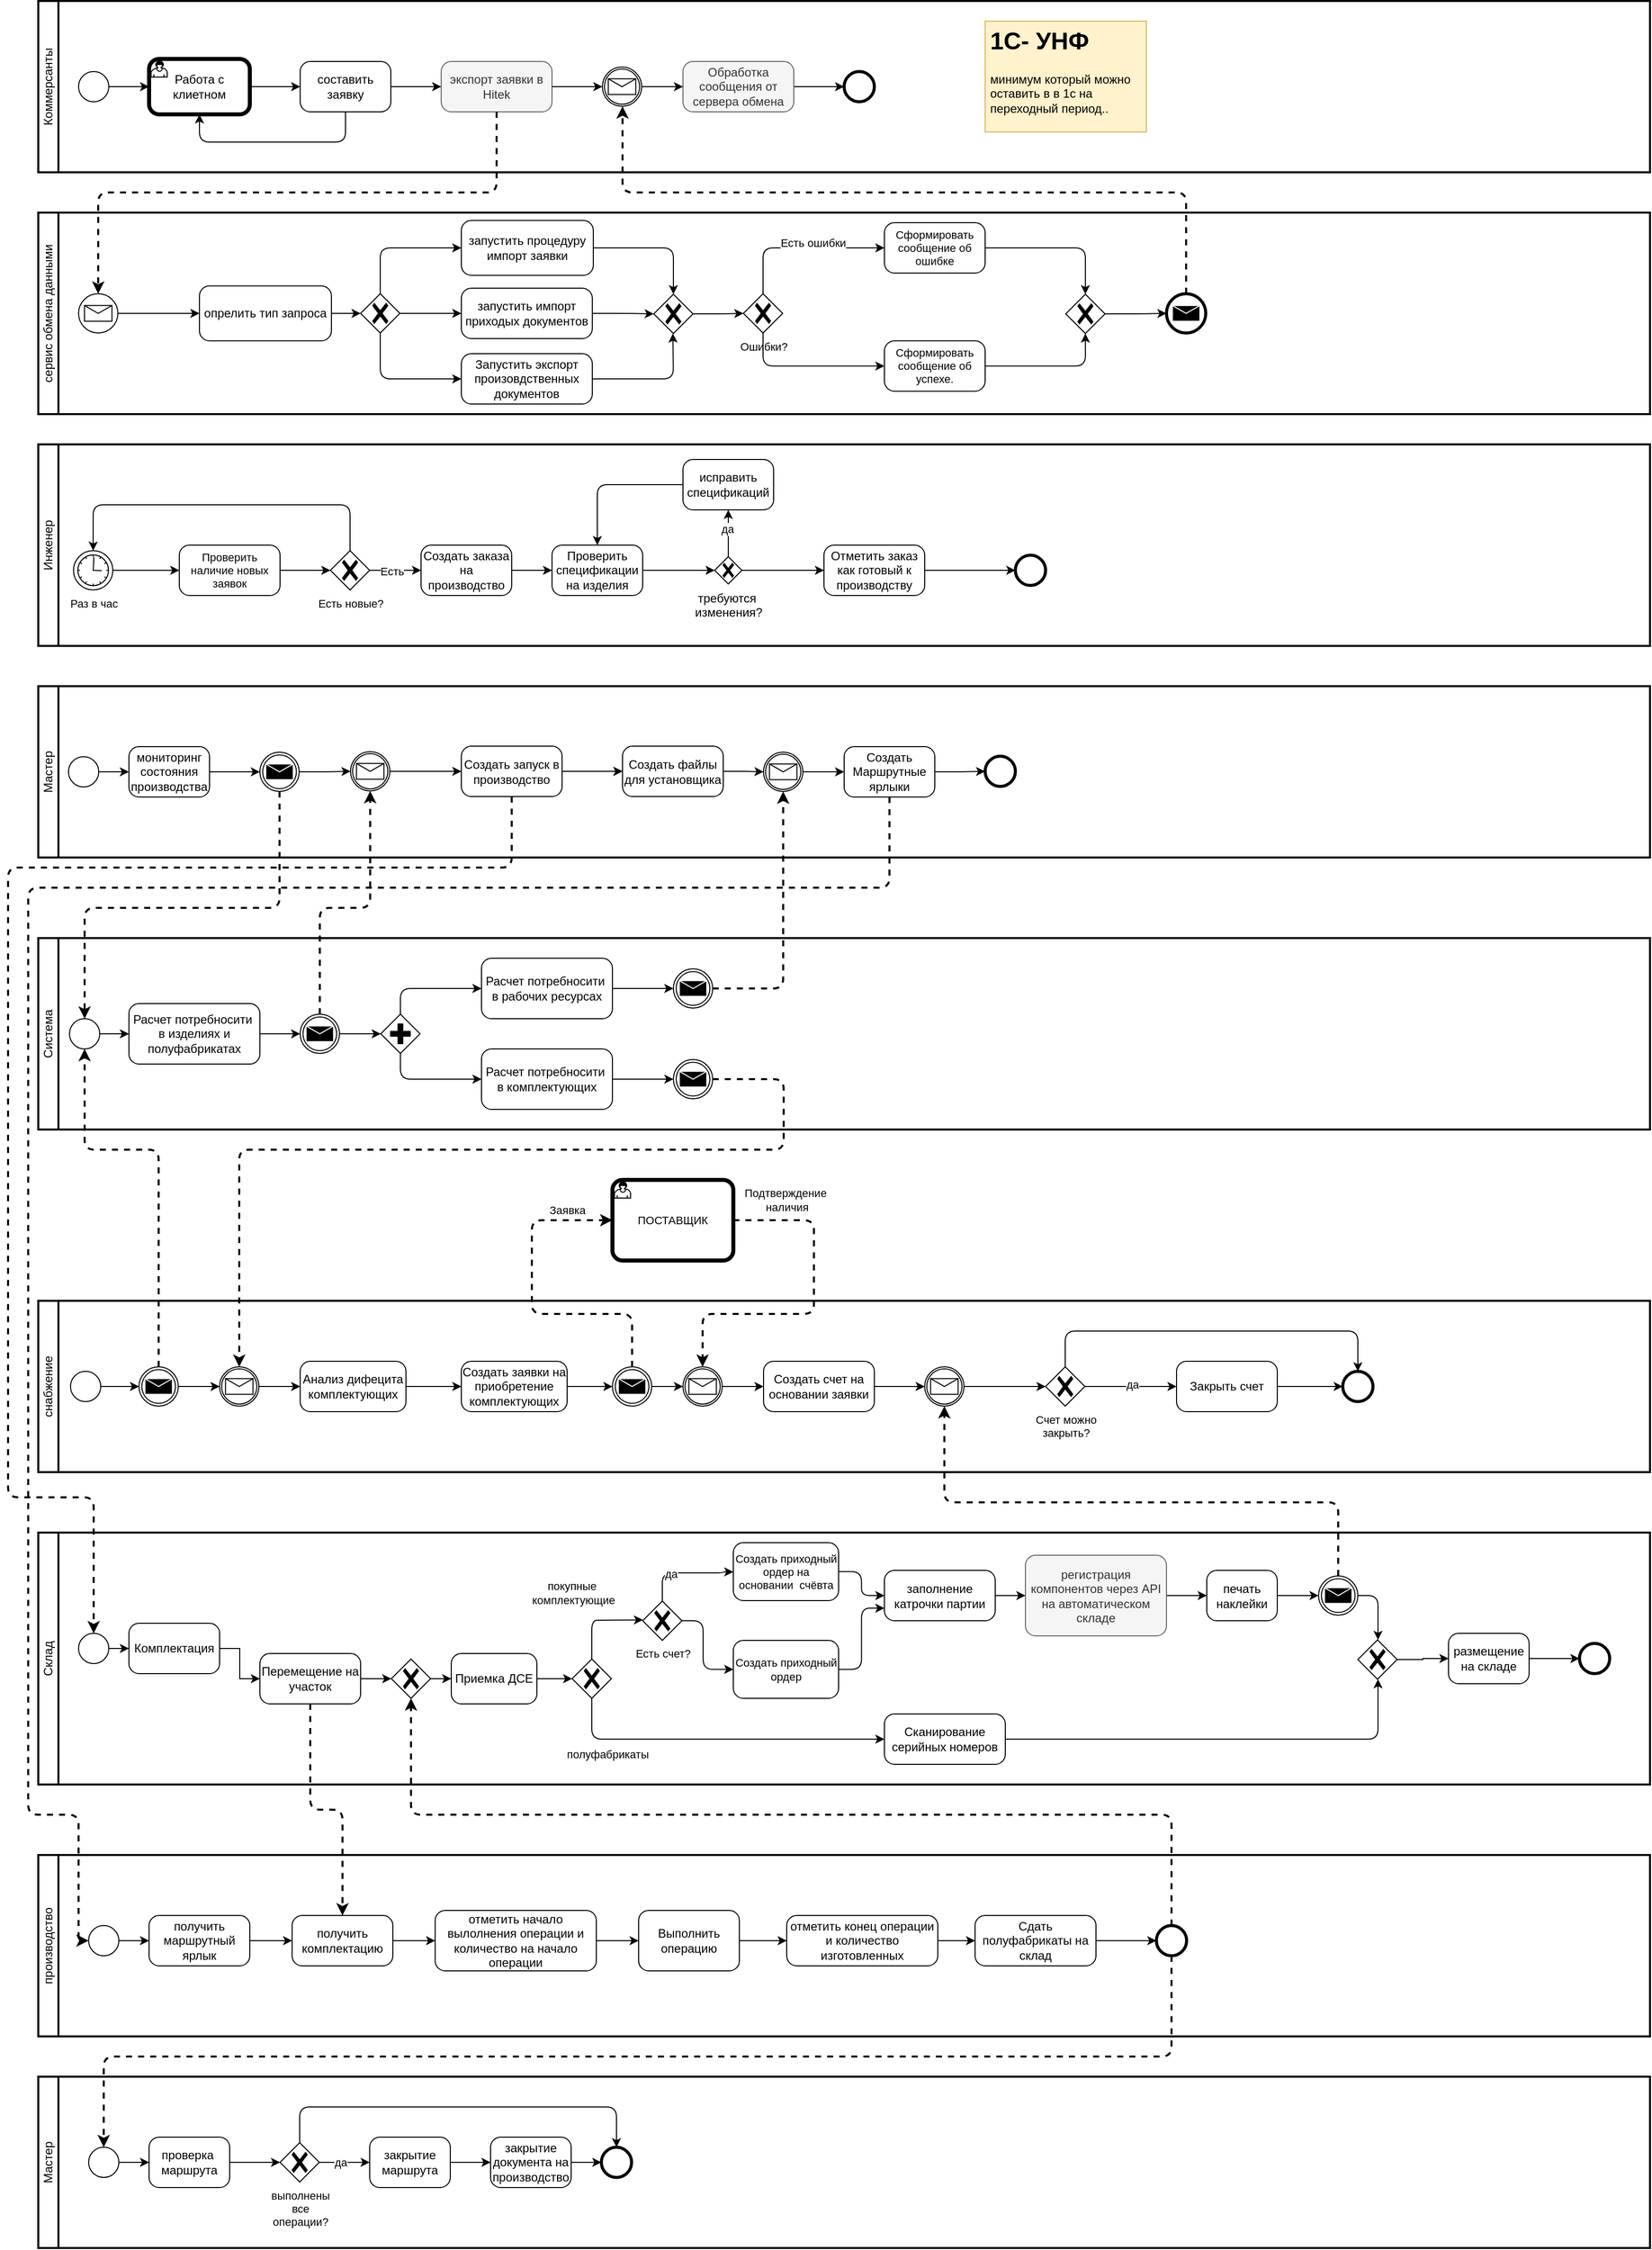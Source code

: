 <mxfile version="21.7.4" type="github">
  <diagram name="Страница 1" id="NuXUXsYeg29DZu1f7ixB">
    <mxGraphModel dx="3500" dy="1767" grid="1" gridSize="5" guides="1" tooltips="1" connect="1" arrows="1" fold="1" page="1" pageScale="1" pageWidth="1169" pageHeight="827" math="0" shadow="0">
      <root>
        <mxCell id="0" />
        <mxCell id="1" parent="0" />
        <mxCell id="aJr-1FzdbpRciGmddP03-1" value="&lt;div&gt;Коммерсанты&lt;/div&gt;" style="swimlane;html=1;startSize=20;fontStyle=0;collapsible=0;horizontal=0;swimlaneLine=1;swimlaneFillColor=#ffffff;strokeWidth=2;whiteSpace=wrap;" parent="1" vertex="1">
          <mxGeometry x="40" y="80" width="1600" height="170" as="geometry" />
        </mxCell>
        <mxCell id="aJr-1FzdbpRciGmddP03-3" value="Работа с клиетном" style="points=[[0.25,0,0],[0.5,0,0],[0.75,0,0],[1,0.25,0],[1,0.5,0],[1,0.75,0],[0.75,1,0],[0.5,1,0],[0.25,1,0],[0,0.75,0],[0,0.5,0],[0,0.25,0]];shape=mxgraph.bpmn.task;whiteSpace=wrap;rectStyle=rounded;size=10;html=1;container=1;expand=0;collapsible=0;bpmnShapeType=call;taskMarker=user;strokeWidth=1;perimeterSpacing=0;top=1;indent=2;" parent="aJr-1FzdbpRciGmddP03-1" vertex="1">
          <mxGeometry x="110" y="57.5" width="100" height="55" as="geometry" />
        </mxCell>
        <mxCell id="aJr-1FzdbpRciGmddP03-5" value="составить заявку" style="points=[[0.25,0,0],[0.5,0,0],[0.75,0,0],[1,0.25,0],[1,0.5,0],[1,0.75,0],[0.75,1,0],[0.5,1,0],[0.25,1,0],[0,0.75,0],[0,0.5,0],[0,0.25,0]];shape=mxgraph.bpmn.task;whiteSpace=wrap;rectStyle=rounded;size=10;html=1;taskMarker=abstract;" parent="aJr-1FzdbpRciGmddP03-1" vertex="1">
          <mxGeometry x="260" y="60" width="90" height="50" as="geometry" />
        </mxCell>
        <mxCell id="aJr-1FzdbpRciGmddP03-4" value="" style="edgeStyle=orthogonalEdgeStyle;rounded=1;orthogonalLoop=1;jettySize=auto;html=1;" parent="aJr-1FzdbpRciGmddP03-1" source="aJr-1FzdbpRciGmddP03-3" target="aJr-1FzdbpRciGmddP03-5" edge="1">
          <mxGeometry relative="1" as="geometry">
            <mxPoint x="300" y="80" as="sourcePoint" />
            <mxPoint x="325" y="100" as="targetPoint" />
            <Array as="points" />
          </mxGeometry>
        </mxCell>
        <mxCell id="aJr-1FzdbpRciGmddP03-7" value="" style="edgeStyle=orthogonalEdgeStyle;rounded=1;orthogonalLoop=1;jettySize=auto;html=1;entryX=0.5;entryY=1;entryDx=0;entryDy=0;entryPerimeter=0;" parent="aJr-1FzdbpRciGmddP03-1" source="aJr-1FzdbpRciGmddP03-5" target="aJr-1FzdbpRciGmddP03-3" edge="1">
          <mxGeometry relative="1" as="geometry">
            <mxPoint x="305" y="190" as="targetPoint" />
            <Array as="points">
              <mxPoint x="305" y="140" />
              <mxPoint x="160" y="140" />
            </Array>
          </mxGeometry>
        </mxCell>
        <mxCell id="wCB2a_QrU1q0BrsN2EGI-36" value="" style="edgeStyle=orthogonalEdgeStyle;rounded=0;orthogonalLoop=1;jettySize=auto;html=1;entryX=0;entryY=0.5;entryDx=0;entryDy=0;entryPerimeter=0;" parent="aJr-1FzdbpRciGmddP03-1" source="pIhjdycT31bWgft3D_fH-50" target="wCB2a_QrU1q0BrsN2EGI-35" edge="1">
          <mxGeometry relative="1" as="geometry" />
        </mxCell>
        <mxCell id="aJr-1FzdbpRciGmddP03-8" value="экспорт заявки в Hitek" style="points=[[0.25,0,0],[0.5,0,0],[0.75,0,0],[1,0.25,0],[1,0.5,0],[1,0.75,0],[0.75,1,0],[0.5,1,0],[0.25,1,0],[0,0.75,0],[0,0.5,0],[0,0.25,0]];shape=mxgraph.bpmn.task;whiteSpace=wrap;rectStyle=rounded;size=10;html=1;taskMarker=abstract;fillColor=#f5f5f5;fontColor=#333333;strokeColor=#666666;" parent="aJr-1FzdbpRciGmddP03-1" vertex="1">
          <mxGeometry x="400" y="60" width="110" height="50" as="geometry" />
        </mxCell>
        <mxCell id="aJr-1FzdbpRciGmddP03-9" value="" style="edgeStyle=orthogonalEdgeStyle;rounded=0;orthogonalLoop=1;jettySize=auto;html=1;" parent="aJr-1FzdbpRciGmddP03-1" source="aJr-1FzdbpRciGmddP03-5" target="aJr-1FzdbpRciGmddP03-8" edge="1">
          <mxGeometry relative="1" as="geometry" />
        </mxCell>
        <mxCell id="wCB2a_QrU1q0BrsN2EGI-1" value="&lt;h1&gt;1С- УНФ&lt;/h1&gt;&lt;p&gt;минимум который можно оставить в в 1с на переходный период..&lt;/p&gt;" style="text;html=1;strokeColor=#d6b656;fillColor=#fff2cc;spacing=5;spacingTop=-20;whiteSpace=wrap;overflow=hidden;rounded=0;" parent="aJr-1FzdbpRciGmddP03-1" vertex="1">
          <mxGeometry x="940" y="20" width="160" height="110" as="geometry" />
        </mxCell>
        <mxCell id="wCB2a_QrU1q0BrsN2EGI-34" value="" style="edgeStyle=orthogonalEdgeStyle;rounded=0;orthogonalLoop=1;jettySize=auto;html=1;entryX=0;entryY=0.5;entryDx=0;entryDy=0;entryPerimeter=0;" parent="aJr-1FzdbpRciGmddP03-1" source="wCB2a_QrU1q0BrsN2EGI-32" target="aJr-1FzdbpRciGmddP03-3" edge="1">
          <mxGeometry relative="1" as="geometry">
            <mxPoint x="150" y="85" as="targetPoint" />
          </mxGeometry>
        </mxCell>
        <mxCell id="wCB2a_QrU1q0BrsN2EGI-32" value="" style="points=[[0.145,0.145,0],[0.5,0,0],[0.855,0.145,0],[1,0.5,0],[0.855,0.855,0],[0.5,1,0],[0.145,0.855,0],[0,0.5,0]];shape=mxgraph.bpmn.event;html=1;verticalLabelPosition=bottom;labelBackgroundColor=#ffffff;verticalAlign=top;align=center;perimeter=ellipsePerimeter;outlineConnect=0;aspect=fixed;outline=standard;symbol=general;" parent="aJr-1FzdbpRciGmddP03-1" vertex="1">
          <mxGeometry x="40" y="70" width="30" height="30" as="geometry" />
        </mxCell>
        <mxCell id="wCB2a_QrU1q0BrsN2EGI-35" value="" style="points=[[0.145,0.145,0],[0.5,0,0],[0.855,0.145,0],[1,0.5,0],[0.855,0.855,0],[0.5,1,0],[0.145,0.855,0],[0,0.5,0]];shape=mxgraph.bpmn.event;html=1;verticalLabelPosition=bottom;labelBackgroundColor=#ffffff;verticalAlign=top;align=center;perimeter=ellipsePerimeter;outlineConnect=0;aspect=fixed;outline=end;symbol=terminate2;" parent="aJr-1FzdbpRciGmddP03-1" vertex="1">
          <mxGeometry x="800" y="70" width="30" height="30" as="geometry" />
        </mxCell>
        <mxCell id="pIhjdycT31bWgft3D_fH-50" value="Обработка сообщения от сервера обмена" style="points=[[0.25,0,0],[0.5,0,0],[0.75,0,0],[1,0.25,0],[1,0.5,0],[1,0.75,0],[0.75,1,0],[0.5,1,0],[0.25,1,0],[0,0.75,0],[0,0.5,0],[0,0.25,0]];shape=mxgraph.bpmn.task;whiteSpace=wrap;rectStyle=rounded;size=10;html=1;taskMarker=abstract;fillColor=#f5f5f5;fontColor=#333333;strokeColor=#666666;" vertex="1" parent="aJr-1FzdbpRciGmddP03-1">
          <mxGeometry x="640" y="60" width="110" height="50" as="geometry" />
        </mxCell>
        <mxCell id="pIhjdycT31bWgft3D_fH-59" value="" style="edgeStyle=orthogonalEdgeStyle;shape=connector;rounded=1;orthogonalLoop=1;jettySize=auto;html=1;labelBackgroundColor=default;strokeColor=default;fontFamily=Helvetica;fontSize=11;fontColor=default;endArrow=classic;" edge="1" parent="aJr-1FzdbpRciGmddP03-1" source="pIhjdycT31bWgft3D_fH-58" target="pIhjdycT31bWgft3D_fH-50">
          <mxGeometry relative="1" as="geometry" />
        </mxCell>
        <mxCell id="pIhjdycT31bWgft3D_fH-58" value="" style="points=[[0.145,0.145,0],[0.5,0,0],[0.855,0.145,0],[1,0.5,0],[0.855,0.855,0],[0.5,1,0],[0.145,0.855,0],[0,0.5,0]];shape=mxgraph.bpmn.event;html=1;verticalLabelPosition=bottom;labelBackgroundColor=#ffffff;verticalAlign=top;align=center;perimeter=ellipsePerimeter;outlineConnect=0;aspect=fixed;outline=catching;symbol=message;fontFamily=Helvetica;fontSize=11;fontColor=default;" vertex="1" parent="aJr-1FzdbpRciGmddP03-1">
          <mxGeometry x="560" y="65.5" width="39" height="39" as="geometry" />
        </mxCell>
        <mxCell id="pIhjdycT31bWgft3D_fH-55" value="" style="edgeStyle=orthogonalEdgeStyle;rounded=0;orthogonalLoop=1;jettySize=auto;html=1;entryX=0;entryY=0.5;entryDx=0;entryDy=0;entryPerimeter=0;" edge="1" parent="aJr-1FzdbpRciGmddP03-1" source="aJr-1FzdbpRciGmddP03-8" target="pIhjdycT31bWgft3D_fH-58">
          <mxGeometry relative="1" as="geometry">
            <mxPoint x="550" y="165" as="sourcePoint" />
            <mxPoint x="550" y="85" as="targetPoint" />
          </mxGeometry>
        </mxCell>
        <mxCell id="aJr-1FzdbpRciGmddP03-10" value="&lt;div&gt;Инженер&lt;/div&gt;" style="swimlane;html=1;startSize=20;fontStyle=0;collapsible=0;horizontal=0;swimlaneLine=1;swimlaneFillColor=#ffffff;strokeWidth=2;whiteSpace=wrap;" parent="1" vertex="1">
          <mxGeometry x="40" y="520" width="1600" height="200" as="geometry" />
        </mxCell>
        <mxCell id="aJr-1FzdbpRciGmddP03-17" value="Создать заказа на производство" style="points=[[0.25,0,0],[0.5,0,0],[0.75,0,0],[1,0.25,0],[1,0.5,0],[1,0.75,0],[0.75,1,0],[0.5,1,0],[0.25,1,0],[0,0.75,0],[0,0.5,0],[0,0.25,0]];shape=mxgraph.bpmn.task;whiteSpace=wrap;rectStyle=rounded;size=10;html=1;taskMarker=abstract;" parent="aJr-1FzdbpRciGmddP03-10" vertex="1">
          <mxGeometry x="380" y="100" width="90" height="50" as="geometry" />
        </mxCell>
        <mxCell id="aJr-1FzdbpRciGmddP03-25" value="исправить спецификаций" style="points=[[0.25,0,0],[0.5,0,0],[0.75,0,0],[1,0.25,0],[1,0.5,0],[1,0.75,0],[0.75,1,0],[0.5,1,0],[0.25,1,0],[0,0.75,0],[0,0.5,0],[0,0.25,0]];shape=mxgraph.bpmn.task;whiteSpace=wrap;rectStyle=rounded;size=10;html=1;taskMarker=abstract;" parent="aJr-1FzdbpRciGmddP03-10" vertex="1">
          <mxGeometry x="640" y="15" width="90" height="50" as="geometry" />
        </mxCell>
        <mxCell id="wCB2a_QrU1q0BrsN2EGI-27" value="" style="edgeStyle=orthogonalEdgeStyle;rounded=0;orthogonalLoop=1;jettySize=auto;html=1;entryX=0;entryY=0.5;entryDx=0;entryDy=0;entryPerimeter=0;" parent="aJr-1FzdbpRciGmddP03-10" source="aJr-1FzdbpRciGmddP03-27" target="wCB2a_QrU1q0BrsN2EGI-26" edge="1">
          <mxGeometry relative="1" as="geometry" />
        </mxCell>
        <mxCell id="aJr-1FzdbpRciGmddP03-27" value="Отметить заказ как готовый к производству " style="points=[[0.25,0,0],[0.5,0,0],[0.75,0,0],[1,0.25,0],[1,0.5,0],[1,0.75,0],[0.75,1,0],[0.5,1,0],[0.25,1,0],[0,0.75,0],[0,0.5,0],[0,0.25,0]];shape=mxgraph.bpmn.task;whiteSpace=wrap;rectStyle=rounded;size=10;html=1;taskMarker=abstract;" parent="aJr-1FzdbpRciGmddP03-10" vertex="1">
          <mxGeometry x="780" y="100" width="100" height="50" as="geometry" />
        </mxCell>
        <mxCell id="wCB2a_QrU1q0BrsN2EGI-26" value="" style="points=[[0.145,0.145,0],[0.5,0,0],[0.855,0.145,0],[1,0.5,0],[0.855,0.855,0],[0.5,1,0],[0.145,0.855,0],[0,0.5,0]];shape=mxgraph.bpmn.event;html=1;verticalLabelPosition=bottom;labelBackgroundColor=#ffffff;verticalAlign=top;align=center;perimeter=ellipsePerimeter;outlineConnect=0;aspect=fixed;outline=end;symbol=terminate2;" parent="aJr-1FzdbpRciGmddP03-10" vertex="1">
          <mxGeometry x="970" y="110" width="30" height="30" as="geometry" />
        </mxCell>
        <mxCell id="aJr-1FzdbpRciGmddP03-20" value="Проверить спецификации на изделия" style="points=[[0.25,0,0],[0.5,0,0],[0.75,0,0],[1,0.25,0],[1,0.5,0],[1,0.75,0],[0.75,1,0],[0.5,1,0],[0.25,1,0],[0,0.75,0],[0,0.5,0],[0,0.25,0]];shape=mxgraph.bpmn.task;whiteSpace=wrap;rectStyle=rounded;size=10;html=1;taskMarker=abstract;" parent="aJr-1FzdbpRciGmddP03-10" vertex="1">
          <mxGeometry x="510" y="100" width="90" height="50" as="geometry" />
        </mxCell>
        <mxCell id="aJr-1FzdbpRciGmddP03-21" value="" style="edgeStyle=orthogonalEdgeStyle;rounded=0;orthogonalLoop=1;jettySize=auto;html=1;" parent="aJr-1FzdbpRciGmddP03-10" source="aJr-1FzdbpRciGmddP03-17" target="aJr-1FzdbpRciGmddP03-20" edge="1">
          <mxGeometry relative="1" as="geometry" />
        </mxCell>
        <mxCell id="aJr-1FzdbpRciGmddP03-28" value="" style="edgeStyle=orthogonalEdgeStyle;rounded=1;orthogonalLoop=1;jettySize=auto;html=1;entryX=0.5;entryY=0;entryDx=0;entryDy=0;entryPerimeter=0;exitX=0;exitY=0.5;exitDx=0;exitDy=0;exitPerimeter=0;" parent="aJr-1FzdbpRciGmddP03-10" source="aJr-1FzdbpRciGmddP03-25" target="aJr-1FzdbpRciGmddP03-20" edge="1">
          <mxGeometry relative="1" as="geometry">
            <Array as="points">
              <mxPoint x="555" y="40" />
            </Array>
          </mxGeometry>
        </mxCell>
        <mxCell id="aJr-1FzdbpRciGmddP03-23" value="&lt;div&gt;требуются&amp;nbsp;&lt;/div&gt;&lt;div&gt;изменения?&lt;/div&gt;" style="points=[[0.25,0.25,0],[0.5,0,0],[0.75,0.25,0],[1,0.5,0],[0.75,0.75,0],[0.5,1,0],[0.25,0.75,0],[0,0.5,0]];shape=mxgraph.bpmn.gateway2;html=1;verticalLabelPosition=bottom;labelBackgroundColor=#ffffff;verticalAlign=top;align=center;perimeter=rhombusPerimeter;outlineConnect=0;outline=none;symbol=none;gwType=exclusive;aspect=fixed;" parent="aJr-1FzdbpRciGmddP03-10" vertex="1">
          <mxGeometry x="671.5" y="111.5" width="27" height="27" as="geometry" />
        </mxCell>
        <mxCell id="aJr-1FzdbpRciGmddP03-22" value="" style="edgeStyle=orthogonalEdgeStyle;rounded=0;orthogonalLoop=1;jettySize=auto;html=1;" parent="aJr-1FzdbpRciGmddP03-10" source="aJr-1FzdbpRciGmddP03-20" target="aJr-1FzdbpRciGmddP03-23" edge="1">
          <mxGeometry relative="1" as="geometry">
            <mxPoint x="680" y="155" as="targetPoint" />
          </mxGeometry>
        </mxCell>
        <mxCell id="aJr-1FzdbpRciGmddP03-24" value="" style="edgeStyle=orthogonalEdgeStyle;rounded=0;orthogonalLoop=1;jettySize=auto;html=1;exitX=0.5;exitY=0;exitDx=0;exitDy=0;exitPerimeter=0;" parent="aJr-1FzdbpRciGmddP03-10" source="aJr-1FzdbpRciGmddP03-23" target="aJr-1FzdbpRciGmddP03-25" edge="1">
          <mxGeometry relative="1" as="geometry">
            <mxPoint x="740" y="110" as="targetPoint" />
            <Array as="points">
              <mxPoint x="685" y="110" />
              <mxPoint x="685" y="110" />
            </Array>
          </mxGeometry>
        </mxCell>
        <mxCell id="pIhjdycT31bWgft3D_fH-70" value="да" style="edgeLabel;html=1;align=center;verticalAlign=middle;resizable=0;points=[];fontSize=11;fontFamily=Helvetica;fontColor=default;" vertex="1" connectable="0" parent="aJr-1FzdbpRciGmddP03-24">
          <mxGeometry x="0.215" y="1" relative="1" as="geometry">
            <mxPoint as="offset" />
          </mxGeometry>
        </mxCell>
        <mxCell id="aJr-1FzdbpRciGmddP03-26" value="" style="edgeStyle=orthogonalEdgeStyle;rounded=0;orthogonalLoop=1;jettySize=auto;html=1;" parent="aJr-1FzdbpRciGmddP03-10" source="aJr-1FzdbpRciGmddP03-23" target="aJr-1FzdbpRciGmddP03-27" edge="1">
          <mxGeometry relative="1" as="geometry">
            <mxPoint x="870" y="155" as="targetPoint" />
          </mxGeometry>
        </mxCell>
        <mxCell id="pIhjdycT31bWgft3D_fH-75" value="" style="edgeStyle=orthogonalEdgeStyle;shape=connector;rounded=1;orthogonalLoop=1;jettySize=auto;html=1;labelBackgroundColor=default;strokeColor=default;fontFamily=Helvetica;fontSize=11;fontColor=default;endArrow=classic;" edge="1" parent="aJr-1FzdbpRciGmddP03-10" source="pIhjdycT31bWgft3D_fH-76" target="aJr-1FzdbpRciGmddP03-17">
          <mxGeometry relative="1" as="geometry" />
        </mxCell>
        <mxCell id="pIhjdycT31bWgft3D_fH-80" value="Есть" style="edgeLabel;html=1;align=center;verticalAlign=middle;resizable=0;points=[];fontSize=11;fontFamily=Helvetica;fontColor=default;" vertex="1" connectable="0" parent="pIhjdycT31bWgft3D_fH-75">
          <mxGeometry x="-0.137" y="-1" relative="1" as="geometry">
            <mxPoint as="offset" />
          </mxGeometry>
        </mxCell>
        <mxCell id="pIhjdycT31bWgft3D_fH-74" value="Проверить наличие новых заявок" style="points=[[0.25,0,0],[0.5,0,0],[0.75,0,0],[1,0.25,0],[1,0.5,0],[1,0.75,0],[0.75,1,0],[0.5,1,0],[0.25,1,0],[0,0.75,0],[0,0.5,0],[0,0.25,0]];shape=mxgraph.bpmn.task;whiteSpace=wrap;rectStyle=rounded;size=10;html=1;taskMarker=abstract;fontFamily=Helvetica;fontSize=11;fontColor=default;" vertex="1" parent="aJr-1FzdbpRciGmddP03-10">
          <mxGeometry x="140" y="100" width="100" height="50" as="geometry" />
        </mxCell>
        <mxCell id="wCB2a_QrU1q0BrsN2EGI-31" value="" style="edgeStyle=orthogonalEdgeStyle;rounded=0;orthogonalLoop=1;jettySize=auto;html=1;exitX=1;exitY=0.5;exitDx=0;exitDy=0;exitPerimeter=0;" parent="aJr-1FzdbpRciGmddP03-10" source="pIhjdycT31bWgft3D_fH-79" edge="1" target="pIhjdycT31bWgft3D_fH-74">
          <mxGeometry relative="1" as="geometry">
            <mxPoint x="120" y="125" as="targetPoint" />
            <mxPoint x="60" y="125.0" as="sourcePoint" />
          </mxGeometry>
        </mxCell>
        <mxCell id="pIhjdycT31bWgft3D_fH-81" value="" style="edgeStyle=orthogonalEdgeStyle;shape=connector;rounded=1;orthogonalLoop=1;jettySize=auto;html=1;labelBackgroundColor=default;strokeColor=default;fontFamily=Helvetica;fontSize=11;fontColor=default;endArrow=classic;entryX=0.5;entryY=0;entryDx=0;entryDy=0;entryPerimeter=0;" edge="1" parent="aJr-1FzdbpRciGmddP03-10" source="pIhjdycT31bWgft3D_fH-76" target="pIhjdycT31bWgft3D_fH-79">
          <mxGeometry relative="1" as="geometry">
            <mxPoint x="309.5" y="25.5" as="targetPoint" />
            <Array as="points">
              <mxPoint x="309" y="60" />
              <mxPoint x="55" y="60" />
            </Array>
          </mxGeometry>
        </mxCell>
        <mxCell id="pIhjdycT31bWgft3D_fH-76" value="Есть новые?" style="points=[[0.25,0.25,0],[0.5,0,0],[0.75,0.25,0],[1,0.5,0],[0.75,0.75,0],[0.5,1,0],[0.25,0.75,0],[0,0.5,0]];shape=mxgraph.bpmn.gateway2;html=1;verticalLabelPosition=bottom;labelBackgroundColor=#ffffff;verticalAlign=top;align=center;perimeter=rhombusPerimeter;outlineConnect=0;outline=none;symbol=none;gwType=exclusive;fontFamily=Helvetica;fontSize=11;fontColor=default;" vertex="1" parent="aJr-1FzdbpRciGmddP03-10">
          <mxGeometry x="290" y="105.5" width="39" height="39" as="geometry" />
        </mxCell>
        <mxCell id="pIhjdycT31bWgft3D_fH-78" value="" style="edgeStyle=orthogonalEdgeStyle;shape=connector;rounded=1;orthogonalLoop=1;jettySize=auto;html=1;labelBackgroundColor=default;strokeColor=default;fontFamily=Helvetica;fontSize=11;fontColor=default;endArrow=classic;" edge="1" parent="aJr-1FzdbpRciGmddP03-10" source="pIhjdycT31bWgft3D_fH-74" target="pIhjdycT31bWgft3D_fH-76">
          <mxGeometry relative="1" as="geometry">
            <mxPoint x="280" y="645" as="sourcePoint" />
            <mxPoint x="370" y="645" as="targetPoint" />
          </mxGeometry>
        </mxCell>
        <mxCell id="pIhjdycT31bWgft3D_fH-79" value="Раз в час" style="points=[[0.145,0.145,0],[0.5,0,0],[0.855,0.145,0],[1,0.5,0],[0.855,0.855,0],[0.5,1,0],[0.145,0.855,0],[0,0.5,0]];shape=mxgraph.bpmn.event;html=1;verticalLabelPosition=bottom;labelBackgroundColor=#ffffff;verticalAlign=top;align=center;perimeter=ellipsePerimeter;outlineConnect=0;outline=standard;symbol=timer;fontFamily=Helvetica;fontSize=11;fontColor=default;" vertex="1" parent="aJr-1FzdbpRciGmddP03-10">
          <mxGeometry x="35" y="105.5" width="39" height="39" as="geometry" />
        </mxCell>
        <mxCell id="aJr-1FzdbpRciGmddP03-29" value="Мастер" style="swimlane;html=1;startSize=20;fontStyle=0;collapsible=0;horizontal=0;swimlaneLine=1;swimlaneFillColor=#ffffff;strokeWidth=2;whiteSpace=wrap;" parent="1" vertex="1">
          <mxGeometry x="40" y="760" width="1600" height="170" as="geometry" />
        </mxCell>
        <mxCell id="aJr-1FzdbpRciGmddP03-31" value="мониторинг состояния производства" style="points=[[0.25,0,0],[0.5,0,0],[0.75,0,0],[1,0.25,0],[1,0.5,0],[1,0.75,0],[0.75,1,0],[0.5,1,0],[0.25,1,0],[0,0.75,0],[0,0.5,0],[0,0.25,0]];shape=mxgraph.bpmn.task;whiteSpace=wrap;rectStyle=rounded;size=10;html=1;taskMarker=abstract;" parent="aJr-1FzdbpRciGmddP03-29" vertex="1">
          <mxGeometry x="90" y="60" width="80" height="50" as="geometry" />
        </mxCell>
        <mxCell id="aJr-1FzdbpRciGmddP03-32" value="Создать запуск в производство" style="points=[[0.25,0,0],[0.5,0,0],[0.75,0,0],[1,0.25,0],[1,0.5,0],[1,0.75,0],[0.75,1,0],[0.5,1,0],[0.25,1,0],[0,0.75,0],[0,0.5,0],[0,0.25,0]];shape=mxgraph.bpmn.task;whiteSpace=wrap;rectStyle=rounded;size=10;html=1;taskMarker=abstract;" parent="aJr-1FzdbpRciGmddP03-29" vertex="1">
          <mxGeometry x="420" y="59.5" width="100" height="50" as="geometry" />
        </mxCell>
        <mxCell id="aJr-1FzdbpRciGmddP03-33" value="" style="edgeStyle=orthogonalEdgeStyle;rounded=0;orthogonalLoop=1;jettySize=auto;html=1;" parent="aJr-1FzdbpRciGmddP03-29" source="pIhjdycT31bWgft3D_fH-6" target="aJr-1FzdbpRciGmddP03-32" edge="1">
          <mxGeometry relative="1" as="geometry" />
        </mxCell>
        <mxCell id="wCB2a_QrU1q0BrsN2EGI-25" value="" style="edgeStyle=orthogonalEdgeStyle;rounded=0;orthogonalLoop=1;jettySize=auto;html=1;" parent="aJr-1FzdbpRciGmddP03-29" source="wCB2a_QrU1q0BrsN2EGI-24" target="aJr-1FzdbpRciGmddP03-31" edge="1">
          <mxGeometry relative="1" as="geometry" />
        </mxCell>
        <mxCell id="wCB2a_QrU1q0BrsN2EGI-24" value="" style="points=[[0.145,0.145,0],[0.5,0,0],[0.855,0.145,0],[1,0.5,0],[0.855,0.855,0],[0.5,1,0],[0.145,0.855,0],[0,0.5,0]];shape=mxgraph.bpmn.event;html=1;verticalLabelPosition=bottom;labelBackgroundColor=#ffffff;verticalAlign=top;align=center;perimeter=ellipsePerimeter;outlineConnect=0;aspect=fixed;outline=standard;symbol=general;" parent="aJr-1FzdbpRciGmddP03-29" vertex="1">
          <mxGeometry x="30" y="70" width="30" height="30" as="geometry" />
        </mxCell>
        <mxCell id="wCB2a_QrU1q0BrsN2EGI-9" value="" style="points=[[0.145,0.145,0],[0.5,0,0],[0.855,0.145,0],[1,0.5,0],[0.855,0.855,0],[0.5,1,0],[0.145,0.855,0],[0,0.5,0]];shape=mxgraph.bpmn.event;html=1;verticalLabelPosition=bottom;labelBackgroundColor=#ffffff;verticalAlign=top;align=center;perimeter=ellipsePerimeter;outlineConnect=0;aspect=fixed;outline=end;symbol=terminate2;" parent="aJr-1FzdbpRciGmddP03-29" vertex="1">
          <mxGeometry x="940" y="69.5" width="30" height="30" as="geometry" />
        </mxCell>
        <mxCell id="wCB2a_QrU1q0BrsN2EGI-10" value="" style="edgeStyle=orthogonalEdgeStyle;rounded=0;orthogonalLoop=1;jettySize=auto;html=1;entryX=0;entryY=0.5;entryDx=0;entryDy=0;entryPerimeter=0;" parent="aJr-1FzdbpRciGmddP03-29" source="aJr-1FzdbpRciGmddP03-38" target="wCB2a_QrU1q0BrsN2EGI-9" edge="1">
          <mxGeometry relative="1" as="geometry" />
        </mxCell>
        <mxCell id="aJr-1FzdbpRciGmddP03-38" value="Создать Маршрутные ярлыки" style="points=[[0.25,0,0],[0.5,0,0],[0.75,0,0],[1,0.25,0],[1,0.5,0],[1,0.75,0],[0.75,1,0],[0.5,1,0],[0.25,1,0],[0,0.75,0],[0,0.5,0],[0,0.25,0]];shape=mxgraph.bpmn.task;whiteSpace=wrap;rectStyle=rounded;size=10;html=1;taskMarker=abstract;" parent="aJr-1FzdbpRciGmddP03-29" vertex="1">
          <mxGeometry x="800" y="60" width="90" height="50" as="geometry" />
        </mxCell>
        <mxCell id="aJr-1FzdbpRciGmddP03-34" value="" style="edgeStyle=orthogonalEdgeStyle;rounded=0;orthogonalLoop=1;jettySize=auto;html=1;" parent="aJr-1FzdbpRciGmddP03-29" source="pIhjdycT31bWgft3D_fH-16" target="aJr-1FzdbpRciGmddP03-38" edge="1">
          <mxGeometry relative="1" as="geometry">
            <mxPoint x="530" y="85" as="targetPoint" />
          </mxGeometry>
        </mxCell>
        <mxCell id="pIhjdycT31bWgft3D_fH-1" value="Создать файлы для установщика" style="points=[[0.25,0,0],[0.5,0,0],[0.75,0,0],[1,0.25,0],[1,0.5,0],[1,0.75,0],[0.75,1,0],[0.5,1,0],[0.25,1,0],[0,0.75,0],[0,0.5,0],[0,0.25,0]];shape=mxgraph.bpmn.task;whiteSpace=wrap;rectStyle=rounded;size=10;html=1;taskMarker=abstract;" vertex="1" parent="aJr-1FzdbpRciGmddP03-29">
          <mxGeometry x="580" y="59.5" width="100" height="50" as="geometry" />
        </mxCell>
        <mxCell id="pIhjdycT31bWgft3D_fH-2" value="" style="edgeStyle=orthogonalEdgeStyle;rounded=0;orthogonalLoop=1;jettySize=auto;html=1;" edge="1" parent="aJr-1FzdbpRciGmddP03-29" source="aJr-1FzdbpRciGmddP03-32" target="pIhjdycT31bWgft3D_fH-1">
          <mxGeometry relative="1" as="geometry" />
        </mxCell>
        <mxCell id="pIhjdycT31bWgft3D_fH-3" value="" style="edgeStyle=orthogonalEdgeStyle;rounded=0;orthogonalLoop=1;jettySize=auto;html=1;" edge="1" parent="aJr-1FzdbpRciGmddP03-29" source="aJr-1FzdbpRciGmddP03-32" target="pIhjdycT31bWgft3D_fH-1">
          <mxGeometry relative="1" as="geometry">
            <mxPoint x="720" y="605" as="targetPoint" />
            <mxPoint x="490" y="605" as="sourcePoint" />
          </mxGeometry>
        </mxCell>
        <mxCell id="pIhjdycT31bWgft3D_fH-5" value="" style="edgeStyle=orthogonalEdgeStyle;rounded=0;orthogonalLoop=1;jettySize=auto;html=1;" edge="1" parent="aJr-1FzdbpRciGmddP03-29" source="aJr-1FzdbpRciGmddP03-31" target="pIhjdycT31bWgft3D_fH-4">
          <mxGeometry relative="1" as="geometry">
            <mxPoint x="210" y="605" as="sourcePoint" />
            <mxPoint x="390" y="605" as="targetPoint" />
          </mxGeometry>
        </mxCell>
        <mxCell id="pIhjdycT31bWgft3D_fH-4" value="" style="points=[[0.145,0.145,0],[0.5,0,0],[0.855,0.145,0],[1,0.5,0],[0.855,0.855,0],[0.5,1,0],[0.145,0.855,0],[0,0.5,0]];shape=mxgraph.bpmn.event;html=1;verticalLabelPosition=bottom;labelBackgroundColor=#ffffff;verticalAlign=top;align=center;perimeter=ellipsePerimeter;outlineConnect=0;aspect=fixed;outline=throwing;symbol=message;" vertex="1" parent="aJr-1FzdbpRciGmddP03-29">
          <mxGeometry x="220" y="65.5" width="39" height="39" as="geometry" />
        </mxCell>
        <mxCell id="pIhjdycT31bWgft3D_fH-7" value="" style="edgeStyle=orthogonalEdgeStyle;rounded=0;orthogonalLoop=1;jettySize=auto;html=1;" edge="1" parent="aJr-1FzdbpRciGmddP03-29" source="pIhjdycT31bWgft3D_fH-4" target="pIhjdycT31bWgft3D_fH-6">
          <mxGeometry relative="1" as="geometry">
            <mxPoint x="289" y="605" as="sourcePoint" />
            <mxPoint x="460" y="605" as="targetPoint" />
          </mxGeometry>
        </mxCell>
        <mxCell id="pIhjdycT31bWgft3D_fH-6" value="" style="points=[[0.145,0.145,0],[0.5,0,0],[0.855,0.145,0],[1,0.5,0],[0.855,0.855,0],[0.5,1,0],[0.145,0.855,0],[0,0.5,0]];shape=mxgraph.bpmn.event;html=1;verticalLabelPosition=bottom;labelBackgroundColor=#ffffff;verticalAlign=top;align=center;perimeter=ellipsePerimeter;outlineConnect=0;aspect=fixed;outline=catching;symbol=message;" vertex="1" parent="aJr-1FzdbpRciGmddP03-29">
          <mxGeometry x="310" y="65" width="39" height="39" as="geometry" />
        </mxCell>
        <mxCell id="pIhjdycT31bWgft3D_fH-16" value="" style="points=[[0.145,0.145,0],[0.5,0,0],[0.855,0.145,0],[1,0.5,0],[0.855,0.855,0],[0.5,1,0],[0.145,0.855,0],[0,0.5,0]];shape=mxgraph.bpmn.event;html=1;verticalLabelPosition=bottom;labelBackgroundColor=#ffffff;verticalAlign=top;align=center;perimeter=ellipsePerimeter;outlineConnect=0;aspect=fixed;outline=catching;symbol=message;" vertex="1" parent="aJr-1FzdbpRciGmddP03-29">
          <mxGeometry x="720" y="65.5" width="39" height="39" as="geometry" />
        </mxCell>
        <mxCell id="pIhjdycT31bWgft3D_fH-17" value="" style="edgeStyle=orthogonalEdgeStyle;rounded=0;orthogonalLoop=1;jettySize=auto;html=1;" edge="1" parent="aJr-1FzdbpRciGmddP03-29" source="pIhjdycT31bWgft3D_fH-1" target="pIhjdycT31bWgft3D_fH-16">
          <mxGeometry relative="1" as="geometry">
            <mxPoint x="840" y="605" as="targetPoint" />
            <mxPoint x="720" y="605" as="sourcePoint" />
          </mxGeometry>
        </mxCell>
        <mxCell id="aJr-1FzdbpRciGmddP03-35" value="Склад" style="swimlane;html=1;startSize=20;fontStyle=0;collapsible=0;horizontal=0;swimlaneLine=1;swimlaneFillColor=#ffffff;strokeWidth=2;whiteSpace=wrap;" parent="1" vertex="1">
          <mxGeometry x="40" y="1600" width="1600" height="250" as="geometry" />
        </mxCell>
        <mxCell id="aJr-1FzdbpRciGmddP03-36" value="Комплектация" style="points=[[0.25,0,0],[0.5,0,0],[0.75,0,0],[1,0.25,0],[1,0.5,0],[1,0.75,0],[0.75,1,0],[0.5,1,0],[0.25,1,0],[0,0.75,0],[0,0.5,0],[0,0.25,0]];shape=mxgraph.bpmn.task;whiteSpace=wrap;rectStyle=rounded;size=10;html=1;taskMarker=abstract;" parent="aJr-1FzdbpRciGmddP03-35" vertex="1">
          <mxGeometry x="90" y="90" width="90" height="50" as="geometry" />
        </mxCell>
        <mxCell id="YRQKgnnDAMhVn-jb8gYC-25" value="" style="points=[[0.25,0.25,0],[0.5,0,0],[0.75,0.25,0],[1,0.5,0],[0.75,0.75,0],[0.5,1,0],[0.25,0.75,0],[0,0.5,0]];shape=mxgraph.bpmn.gateway2;html=1;verticalLabelPosition=bottom;labelBackgroundColor=#ffffff;verticalAlign=top;align=center;perimeter=rhombusPerimeter;outlineConnect=0;outline=none;symbol=none;gwType=exclusive;" parent="aJr-1FzdbpRciGmddP03-35" vertex="1">
          <mxGeometry x="530" y="125.5" width="39" height="39" as="geometry" />
        </mxCell>
        <mxCell id="wCB2a_QrU1q0BrsN2EGI-15" value="" style="points=[[0.145,0.145,0],[0.5,0,0],[0.855,0.145,0],[1,0.5,0],[0.855,0.855,0],[0.5,1,0],[0.145,0.855,0],[0,0.5,0]];shape=mxgraph.bpmn.event;html=1;verticalLabelPosition=bottom;labelBackgroundColor=#ffffff;verticalAlign=top;align=center;perimeter=ellipsePerimeter;outlineConnect=0;aspect=fixed;outline=standard;symbol=general;" parent="aJr-1FzdbpRciGmddP03-35" vertex="1">
          <mxGeometry x="40" y="100" width="30" height="30" as="geometry" />
        </mxCell>
        <mxCell id="wCB2a_QrU1q0BrsN2EGI-20" value="" style="edgeStyle=orthogonalEdgeStyle;rounded=0;orthogonalLoop=1;jettySize=auto;html=1;entryX=0;entryY=0.5;entryDx=0;entryDy=0;entryPerimeter=0;" parent="aJr-1FzdbpRciGmddP03-35" source="wCB2a_QrU1q0BrsN2EGI-15" target="aJr-1FzdbpRciGmddP03-36" edge="1">
          <mxGeometry relative="1" as="geometry">
            <mxPoint x="150" y="115" as="targetPoint" />
          </mxGeometry>
        </mxCell>
        <mxCell id="wCB2a_QrU1q0BrsN2EGI-42" value="" style="edgeStyle=orthogonalEdgeStyle;rounded=0;orthogonalLoop=1;jettySize=auto;html=1;entryX=0;entryY=0.5;entryDx=0;entryDy=0;entryPerimeter=0;" parent="aJr-1FzdbpRciGmddP03-35" source="wCB2a_QrU1q0BrsN2EGI-37" target="wCB2a_QrU1q0BrsN2EGI-41" edge="1">
          <mxGeometry relative="1" as="geometry">
            <mxPoint x="1431" y="125" as="targetPoint" />
          </mxGeometry>
        </mxCell>
        <mxCell id="wCB2a_QrU1q0BrsN2EGI-37" value="" style="points=[[0.25,0.25,0],[0.5,0,0],[0.75,0.25,0],[1,0.5,0],[0.75,0.75,0],[0.5,1,0],[0.25,0.75,0],[0,0.5,0]];shape=mxgraph.bpmn.gateway2;html=1;verticalLabelPosition=bottom;labelBackgroundColor=#ffffff;verticalAlign=top;align=center;perimeter=rhombusPerimeter;outlineConnect=0;outline=none;symbol=none;gwType=exclusive;" parent="aJr-1FzdbpRciGmddP03-35" vertex="1">
          <mxGeometry x="1310" y="106.5" width="39" height="39" as="geometry" />
        </mxCell>
        <mxCell id="wCB2a_QrU1q0BrsN2EGI-40" value="" style="edgeStyle=orthogonalEdgeStyle;rounded=1;orthogonalLoop=1;jettySize=auto;html=1;exitX=1;exitY=0.5;exitDx=0;exitDy=0;exitPerimeter=0;entryX=0.5;entryY=0;entryDx=0;entryDy=0;entryPerimeter=0;" parent="aJr-1FzdbpRciGmddP03-35" source="pIhjdycT31bWgft3D_fH-106" target="wCB2a_QrU1q0BrsN2EGI-37" edge="1">
          <mxGeometry relative="1" as="geometry">
            <Array as="points">
              <mxPoint x="1330" y="63" />
              <mxPoint x="1330" y="107" />
            </Array>
          </mxGeometry>
        </mxCell>
        <mxCell id="YRQKgnnDAMhVn-jb8gYC-35" value="печать наклейки " style="points=[[0.25,0,0],[0.5,0,0],[0.75,0,0],[1,0.25,0],[1,0.5,0],[1,0.75,0],[0.75,1,0],[0.5,1,0],[0.25,1,0],[0,0.75,0],[0,0.5,0],[0,0.25,0]];shape=mxgraph.bpmn.task;whiteSpace=wrap;rectStyle=rounded;size=10;html=1;container=1;expand=0;collapsible=0;taskMarker=abstract;" parent="aJr-1FzdbpRciGmddP03-35" vertex="1">
          <mxGeometry x="1160" y="37.5" width="70" height="50" as="geometry" />
        </mxCell>
        <mxCell id="wCB2a_QrU1q0BrsN2EGI-41" value="размещение на складе" style="points=[[0.25,0,0],[0.5,0,0],[0.75,0,0],[1,0.25,0],[1,0.5,0],[1,0.75,0],[0.75,1,0],[0.5,1,0],[0.25,1,0],[0,0.75,0],[0,0.5,0],[0,0.25,0]];shape=mxgraph.bpmn.task;whiteSpace=wrap;rectStyle=rounded;size=10;html=1;container=1;expand=0;collapsible=0;taskMarker=abstract;" parent="aJr-1FzdbpRciGmddP03-35" vertex="1">
          <mxGeometry x="1400" y="100" width="80" height="50" as="geometry" />
        </mxCell>
        <mxCell id="YRQKgnnDAMhVn-jb8gYC-30" value="заполнение катрочки партии " style="points=[[0.25,0,0],[0.5,0,0],[0.75,0,0],[1,0.25,0],[1,0.5,0],[1,0.75,0],[0.75,1,0],[0.5,1,0],[0.25,1,0],[0,0.75,0],[0,0.5,0],[0,0.25,0]];shape=mxgraph.bpmn.task;whiteSpace=wrap;rectStyle=rounded;size=10;html=1;container=1;expand=0;collapsible=0;taskMarker=abstract;" parent="aJr-1FzdbpRciGmddP03-35" vertex="1">
          <mxGeometry x="840" y="37.5" width="110" height="50" as="geometry" />
        </mxCell>
        <mxCell id="YRQKgnnDAMhVn-jb8gYC-36" value="" style="edgeStyle=orthogonalEdgeStyle;rounded=0;orthogonalLoop=1;jettySize=auto;html=1;" parent="aJr-1FzdbpRciGmddP03-35" source="YRQKgnnDAMhVn-jb8gYC-32" target="YRQKgnnDAMhVn-jb8gYC-35" edge="1">
          <mxGeometry relative="1" as="geometry" />
        </mxCell>
        <mxCell id="YRQKgnnDAMhVn-jb8gYC-32" value="регистрация компонентов через API на автоматическом складе" style="points=[[0.25,0,0],[0.5,0,0],[0.75,0,0],[1,0.25,0],[1,0.5,0],[1,0.75,0],[0.75,1,0],[0.5,1,0],[0.25,1,0],[0,0.75,0],[0,0.5,0],[0,0.25,0]];shape=mxgraph.bpmn.task;whiteSpace=wrap;rectStyle=rounded;size=10;html=1;container=1;expand=0;collapsible=0;taskMarker=abstract;fillColor=#f5f5f5;fontColor=#333333;strokeColor=#666666;" parent="aJr-1FzdbpRciGmddP03-35" vertex="1">
          <mxGeometry x="980" y="22.5" width="140" height="80" as="geometry" />
        </mxCell>
        <mxCell id="YRQKgnnDAMhVn-jb8gYC-33" value="" style="edgeStyle=orthogonalEdgeStyle;rounded=0;orthogonalLoop=1;jettySize=auto;html=1;" parent="aJr-1FzdbpRciGmddP03-35" source="YRQKgnnDAMhVn-jb8gYC-30" target="YRQKgnnDAMhVn-jb8gYC-32" edge="1">
          <mxGeometry relative="1" as="geometry" />
        </mxCell>
        <mxCell id="wCB2a_QrU1q0BrsN2EGI-39" value="" style="edgeStyle=orthogonalEdgeStyle;rounded=1;orthogonalLoop=1;jettySize=auto;html=1;exitX=1;exitY=0.5;exitDx=0;exitDy=0;exitPerimeter=0;entryX=0.5;entryY=1;entryDx=0;entryDy=0;entryPerimeter=0;" parent="aJr-1FzdbpRciGmddP03-35" source="wCB2a_QrU1q0BrsN2EGI-12" target="wCB2a_QrU1q0BrsN2EGI-37" edge="1">
          <mxGeometry relative="1" as="geometry">
            <mxPoint x="1240" y="147.5" as="targetPoint" />
            <Array as="points">
              <mxPoint x="1330" y="205" />
              <mxPoint x="1330" y="145" />
            </Array>
          </mxGeometry>
        </mxCell>
        <mxCell id="wCB2a_QrU1q0BrsN2EGI-12" value="Сканирование серийных номеров" style="points=[[0.25,0,0],[0.5,0,0],[0.75,0,0],[1,0.25,0],[1,0.5,0],[1,0.75,0],[0.75,1,0],[0.5,1,0],[0.25,1,0],[0,0.75,0],[0,0.5,0],[0,0.25,0]];shape=mxgraph.bpmn.task;whiteSpace=wrap;rectStyle=rounded;size=10;html=1;container=1;expand=0;collapsible=0;taskMarker=abstract;" parent="aJr-1FzdbpRciGmddP03-35" vertex="1">
          <mxGeometry x="840" y="180" width="120" height="50" as="geometry" />
        </mxCell>
        <mxCell id="YRQKgnnDAMhVn-jb8gYC-29" value="" style="edgeStyle=orthogonalEdgeStyle;rounded=1;orthogonalLoop=1;jettySize=auto;html=1;exitX=0.5;exitY=1;exitDx=0;exitDy=0;exitPerimeter=0;entryX=0;entryY=0.5;entryDx=0;entryDy=0;entryPerimeter=0;" parent="aJr-1FzdbpRciGmddP03-35" source="YRQKgnnDAMhVn-jb8gYC-25" target="wCB2a_QrU1q0BrsN2EGI-12" edge="1">
          <mxGeometry relative="1" as="geometry">
            <mxPoint x="580" y="175" as="targetPoint" />
          </mxGeometry>
        </mxCell>
        <mxCell id="eYoYjEOiHoex1a0locrb-2" value="полуфабрикаты" style="edgeLabel;html=1;align=center;verticalAlign=middle;resizable=0;points=[];" parent="YRQKgnnDAMhVn-jb8gYC-29" vertex="1" connectable="0">
          <mxGeometry x="-0.102" y="-1" relative="1" as="geometry">
            <mxPoint x="-93" y="14" as="offset" />
          </mxGeometry>
        </mxCell>
        <mxCell id="pIhjdycT31bWgft3D_fH-104" value="" style="edgeStyle=orthogonalEdgeStyle;shape=connector;rounded=1;orthogonalLoop=1;jettySize=auto;html=1;labelBackgroundColor=default;strokeColor=default;fontFamily=Helvetica;fontSize=11;fontColor=default;endArrow=classic;entryX=0;entryY=0.5;entryDx=0;entryDy=0;entryPerimeter=0;exitX=1;exitY=0.5;exitDx=0;exitDy=0;exitPerimeter=0;" edge="1" parent="aJr-1FzdbpRciGmddP03-35" source="pIhjdycT31bWgft3D_fH-95" target="pIhjdycT31bWgft3D_fH-102">
          <mxGeometry relative="1" as="geometry">
            <mxPoint x="649.5" y="189" as="targetPoint" />
            <mxPoint x="670" y="90" as="sourcePoint" />
            <Array as="points">
              <mxPoint x="660" y="88" />
              <mxPoint x="660" y="136" />
            </Array>
          </mxGeometry>
        </mxCell>
        <mxCell id="pIhjdycT31bWgft3D_fH-95" value="Есть счет?" style="points=[[0.25,0.25,0],[0.5,0,0],[0.75,0.25,0],[1,0.5,0],[0.75,0.75,0],[0.5,1,0],[0.25,0.75,0],[0,0.5,0]];shape=mxgraph.bpmn.gateway2;html=1;verticalLabelPosition=bottom;labelBackgroundColor=#ffffff;verticalAlign=top;align=center;perimeter=rhombusPerimeter;outlineConnect=0;outline=none;symbol=none;gwType=exclusive;fontFamily=Helvetica;fontSize=11;fontColor=default;" vertex="1" parent="aJr-1FzdbpRciGmddP03-35">
          <mxGeometry x="600" y="68" width="39" height="39" as="geometry" />
        </mxCell>
        <mxCell id="pIhjdycT31bWgft3D_fH-96" value="" style="edgeStyle=orthogonalEdgeStyle;rounded=1;orthogonalLoop=1;jettySize=auto;html=1;entryX=0.007;entryY=0.478;entryDx=0;entryDy=0;entryPerimeter=0;exitX=0.5;exitY=0;exitDx=0;exitDy=0;exitPerimeter=0;" edge="1" parent="aJr-1FzdbpRciGmddP03-35" source="YRQKgnnDAMhVn-jb8gYC-25" target="pIhjdycT31bWgft3D_fH-95">
          <mxGeometry relative="1" as="geometry">
            <mxPoint x="881" y="1641" as="targetPoint" />
            <Array as="points">
              <mxPoint x="550" y="87" />
              <mxPoint x="560" y="87" />
            </Array>
            <mxPoint x="585" y="1677" as="sourcePoint" />
          </mxGeometry>
        </mxCell>
        <mxCell id="pIhjdycT31bWgft3D_fH-97" value="&lt;div&gt;покупные&amp;nbsp;&lt;/div&gt;&lt;div&gt;комплектующие&lt;/div&gt;" style="edgeLabel;html=1;align=center;verticalAlign=middle;resizable=0;points=[];" vertex="1" connectable="0" parent="pIhjdycT31bWgft3D_fH-96">
          <mxGeometry x="-0.349" y="-4" relative="1" as="geometry">
            <mxPoint x="-23" y="-37" as="offset" />
          </mxGeometry>
        </mxCell>
        <mxCell id="pIhjdycT31bWgft3D_fH-101" value="" style="edgeStyle=orthogonalEdgeStyle;shape=connector;rounded=1;orthogonalLoop=1;jettySize=auto;html=1;labelBackgroundColor=default;strokeColor=default;fontFamily=Helvetica;fontSize=11;fontColor=default;endArrow=classic;" edge="1" parent="aJr-1FzdbpRciGmddP03-35" source="pIhjdycT31bWgft3D_fH-99" target="YRQKgnnDAMhVn-jb8gYC-30">
          <mxGeometry relative="1" as="geometry">
            <mxPoint x="874.5" y="38.75" as="targetPoint" />
          </mxGeometry>
        </mxCell>
        <mxCell id="pIhjdycT31bWgft3D_fH-99" value="Создать приходный ордер на основании&amp;nbsp; счёвта" style="points=[[0.25,0,0],[0.5,0,0],[0.75,0,0],[1,0.25,0],[1,0.5,0],[1,0.75,0],[0.75,1,0],[0.5,1,0],[0.25,1,0],[0,0.75,0],[0,0.5,0],[0,0.25,0]];shape=mxgraph.bpmn.task;whiteSpace=wrap;rectStyle=rounded;size=10;html=1;taskMarker=abstract;fontFamily=Helvetica;fontSize=11;fontColor=default;" vertex="1" parent="aJr-1FzdbpRciGmddP03-35">
          <mxGeometry x="690" y="10" width="104.5" height="57.5" as="geometry" />
        </mxCell>
        <mxCell id="pIhjdycT31bWgft3D_fH-98" value="" style="edgeStyle=orthogonalEdgeStyle;shape=connector;rounded=1;orthogonalLoop=1;jettySize=auto;html=1;labelBackgroundColor=default;strokeColor=default;fontFamily=Helvetica;fontSize=11;fontColor=default;endArrow=classic;exitX=0.5;exitY=0;exitDx=0;exitDy=0;exitPerimeter=0;" edge="1" parent="aJr-1FzdbpRciGmddP03-35" source="pIhjdycT31bWgft3D_fH-95" target="pIhjdycT31bWgft3D_fH-99">
          <mxGeometry relative="1" as="geometry">
            <mxPoint x="745.5" y="62.5" as="targetPoint" />
            <Array as="points">
              <mxPoint x="620" y="40" />
              <mxPoint x="680" y="40" />
              <mxPoint x="680" y="39" />
            </Array>
          </mxGeometry>
        </mxCell>
        <mxCell id="pIhjdycT31bWgft3D_fH-105" value="да" style="edgeLabel;html=1;align=center;verticalAlign=middle;resizable=0;points=[];fontSize=11;fontFamily=Helvetica;fontColor=default;" vertex="1" connectable="0" parent="pIhjdycT31bWgft3D_fH-98">
          <mxGeometry x="-0.274" y="-1" relative="1" as="geometry">
            <mxPoint as="offset" />
          </mxGeometry>
        </mxCell>
        <mxCell id="pIhjdycT31bWgft3D_fH-103" value="" style="edgeStyle=orthogonalEdgeStyle;shape=connector;rounded=1;orthogonalLoop=1;jettySize=auto;html=1;labelBackgroundColor=default;strokeColor=default;fontFamily=Helvetica;fontSize=11;fontColor=default;endArrow=classic;entryX=0;entryY=0.75;entryDx=0;entryDy=0;entryPerimeter=0;" edge="1" parent="aJr-1FzdbpRciGmddP03-35" source="pIhjdycT31bWgft3D_fH-102" target="YRQKgnnDAMhVn-jb8gYC-30">
          <mxGeometry relative="1" as="geometry">
            <mxPoint x="874.5" y="135.75" as="targetPoint" />
          </mxGeometry>
        </mxCell>
        <mxCell id="pIhjdycT31bWgft3D_fH-102" value="&lt;div&gt;Создать приходный &lt;br&gt;&lt;/div&gt;&lt;div&gt;ордер &lt;/div&gt;" style="points=[[0.25,0,0],[0.5,0,0],[0.75,0,0],[1,0.25,0],[1,0.5,0],[1,0.75,0],[0.75,1,0],[0.5,1,0],[0.25,1,0],[0,0.75,0],[0,0.5,0],[0,0.25,0]];shape=mxgraph.bpmn.task;whiteSpace=wrap;rectStyle=rounded;size=10;html=1;taskMarker=abstract;fontFamily=Helvetica;fontSize=11;fontColor=default;" vertex="1" parent="aJr-1FzdbpRciGmddP03-35">
          <mxGeometry x="690" y="107" width="104.5" height="57.5" as="geometry" />
        </mxCell>
        <mxCell id="pIhjdycT31bWgft3D_fH-106" value="" style="points=[[0.145,0.145,0],[0.5,0,0],[0.855,0.145,0],[1,0.5,0],[0.855,0.855,0],[0.5,1,0],[0.145,0.855,0],[0,0.5,0]];shape=mxgraph.bpmn.event;html=1;verticalLabelPosition=bottom;labelBackgroundColor=#ffffff;verticalAlign=top;align=center;perimeter=ellipsePerimeter;outlineConnect=0;aspect=fixed;outline=throwing;symbol=message;" vertex="1" parent="aJr-1FzdbpRciGmddP03-35">
          <mxGeometry x="1271" y="43" width="39" height="39" as="geometry" />
        </mxCell>
        <mxCell id="pIhjdycT31bWgft3D_fH-107" value="" style="edgeStyle=orthogonalEdgeStyle;rounded=1;orthogonalLoop=1;jettySize=auto;html=1;exitX=1;exitY=0.5;exitDx=0;exitDy=0;exitPerimeter=0;entryX=0;entryY=0.5;entryDx=0;entryDy=0;entryPerimeter=0;" edge="1" parent="aJr-1FzdbpRciGmddP03-35" source="YRQKgnnDAMhVn-jb8gYC-35" target="pIhjdycT31bWgft3D_fH-106">
          <mxGeometry relative="1" as="geometry">
            <Array as="points" />
            <mxPoint x="1270" y="1663" as="sourcePoint" />
            <mxPoint x="1370" y="1707" as="targetPoint" />
          </mxGeometry>
        </mxCell>
        <mxCell id="pIhjdycT31bWgft3D_fH-114" value="" style="points=[[0.145,0.145,0],[0.5,0,0],[0.855,0.145,0],[1,0.5,0],[0.855,0.855,0],[0.5,1,0],[0.145,0.855,0],[0,0.5,0]];shape=mxgraph.bpmn.event;html=1;verticalLabelPosition=bottom;labelBackgroundColor=#ffffff;verticalAlign=top;align=center;perimeter=ellipsePerimeter;outlineConnect=0;aspect=fixed;outline=end;symbol=terminate2;fontFamily=Helvetica;fontSize=11;fontColor=default;" vertex="1" parent="aJr-1FzdbpRciGmddP03-35">
          <mxGeometry x="1530" y="110" width="30" height="30" as="geometry" />
        </mxCell>
        <mxCell id="pIhjdycT31bWgft3D_fH-113" value="" style="edgeStyle=orthogonalEdgeStyle;shape=connector;rounded=1;orthogonalLoop=1;jettySize=auto;html=1;labelBackgroundColor=default;strokeColor=default;fontFamily=Helvetica;fontSize=11;fontColor=default;endArrow=classic;" edge="1" parent="aJr-1FzdbpRciGmddP03-35" source="wCB2a_QrU1q0BrsN2EGI-41" target="pIhjdycT31bWgft3D_fH-114">
          <mxGeometry relative="1" as="geometry">
            <mxPoint x="1510" y="125" as="targetPoint" />
          </mxGeometry>
        </mxCell>
        <mxCell id="aJr-1FzdbpRciGmddP03-41" value="" style="edgeStyle=orthogonalEdgeStyle;rounded=0;orthogonalLoop=1;jettySize=auto;html=1;" parent="1" source="aJr-1FzdbpRciGmddP03-40" target="eYoYjEOiHoex1a0locrb-3" edge="1">
          <mxGeometry relative="1" as="geometry">
            <mxPoint x="390" y="1745" as="targetPoint" />
          </mxGeometry>
        </mxCell>
        <mxCell id="aJr-1FzdbpRciGmddP03-40" value="Перемещение на участок" style="points=[[0.25,0,0],[0.5,0,0],[0.75,0,0],[1,0.25,0],[1,0.5,0],[1,0.75,0],[0.75,1,0],[0.5,1,0],[0.25,1,0],[0,0.75,0],[0,0.5,0],[0,0.25,0]];shape=mxgraph.bpmn.task;whiteSpace=wrap;rectStyle=rounded;size=10;html=1;taskMarker=abstract;" parent="1" vertex="1">
          <mxGeometry x="260" y="1720" width="100" height="50" as="geometry" />
        </mxCell>
        <mxCell id="aJr-1FzdbpRciGmddP03-39" value="" style="edgeStyle=orthogonalEdgeStyle;rounded=0;orthogonalLoop=1;jettySize=auto;html=1;" parent="1" source="aJr-1FzdbpRciGmddP03-36" target="aJr-1FzdbpRciGmddP03-40" edge="1">
          <mxGeometry relative="1" as="geometry">
            <mxPoint x="300" y="1755" as="targetPoint" />
          </mxGeometry>
        </mxCell>
        <mxCell id="YRQKgnnDAMhVn-jb8gYC-24" value="" style="edgeStyle=orthogonalEdgeStyle;rounded=0;orthogonalLoop=1;jettySize=auto;html=1;" parent="1" source="aJr-1FzdbpRciGmddP03-42" target="YRQKgnnDAMhVn-jb8gYC-25" edge="1">
          <mxGeometry relative="1" as="geometry">
            <mxPoint x="620" y="1755" as="targetPoint" />
          </mxGeometry>
        </mxCell>
        <mxCell id="aJr-1FzdbpRciGmddP03-42" value="Приемка ДСЕ" style="points=[[0.25,0,0],[0.5,0,0],[0.75,0,0],[1,0.25,0],[1,0.5,0],[1,0.75,0],[0.75,1,0],[0.5,1,0],[0.25,1,0],[0,0.75,0],[0,0.5,0],[0,0.25,0]];shape=mxgraph.bpmn.task;whiteSpace=wrap;rectStyle=rounded;size=10;html=1;taskMarker=abstract;" parent="1" vertex="1">
          <mxGeometry x="450" y="1720" width="85" height="50" as="geometry" />
        </mxCell>
        <mxCell id="aJr-1FzdbpRciGmddP03-43" value="" style="edgeStyle=orthogonalEdgeStyle;rounded=1;orthogonalLoop=1;jettySize=auto;html=1;dashed=1;strokeWidth=2;exitX=0.5;exitY=1;exitDx=0;exitDy=0;exitPerimeter=0;" parent="1" source="aJr-1FzdbpRciGmddP03-32" target="wCB2a_QrU1q0BrsN2EGI-15" edge="1">
          <mxGeometry relative="1" as="geometry">
            <mxPoint x="270" y="950" as="targetPoint" />
            <Array as="points">
              <mxPoint x="510" y="940" />
              <mxPoint x="10" y="940" />
              <mxPoint x="10" y="1565" />
            </Array>
          </mxGeometry>
        </mxCell>
        <mxCell id="aJr-1FzdbpRciGmddP03-44" value="&lt;div&gt;производство&lt;/div&gt;" style="swimlane;html=1;startSize=20;fontStyle=0;collapsible=0;horizontal=0;swimlaneLine=1;swimlaneFillColor=#ffffff;strokeWidth=2;whiteSpace=wrap;" parent="1" vertex="1">
          <mxGeometry x="40" y="1920" width="1600" height="180" as="geometry" />
        </mxCell>
        <mxCell id="aJr-1FzdbpRciGmddP03-45" value="получить маршрутный ярлык" style="points=[[0.25,0,0],[0.5,0,0],[0.75,0,0],[1,0.25,0],[1,0.5,0],[1,0.75,0],[0.75,1,0],[0.5,1,0],[0.25,1,0],[0,0.75,0],[0,0.5,0],[0,0.25,0]];shape=mxgraph.bpmn.task;whiteSpace=wrap;rectStyle=rounded;size=10;html=1;taskMarker=abstract;" parent="aJr-1FzdbpRciGmddP03-44" vertex="1">
          <mxGeometry x="110" y="60" width="100" height="50" as="geometry" />
        </mxCell>
        <mxCell id="YRQKgnnDAMhVn-jb8gYC-3" value="отметить начало вылолнения операции и количество на начало операции" style="points=[[0.25,0,0],[0.5,0,0],[0.75,0,0],[1,0.25,0],[1,0.5,0],[1,0.75,0],[0.75,1,0],[0.5,1,0],[0.25,1,0],[0,0.75,0],[0,0.5,0],[0,0.25,0]];shape=mxgraph.bpmn.task;whiteSpace=wrap;rectStyle=rounded;size=10;html=1;taskMarker=abstract;" parent="aJr-1FzdbpRciGmddP03-44" vertex="1">
          <mxGeometry x="394" y="55" width="160" height="60" as="geometry" />
        </mxCell>
        <mxCell id="YRQKgnnDAMhVn-jb8gYC-6" value="отметить конец операции и количество изготовленных" style="points=[[0.25,0,0],[0.5,0,0],[0.75,0,0],[1,0.25,0],[1,0.5,0],[1,0.75,0],[0.75,1,0],[0.5,1,0],[0.25,1,0],[0,0.75,0],[0,0.5,0],[0,0.25,0]];shape=mxgraph.bpmn.task;whiteSpace=wrap;rectStyle=rounded;size=10;html=1;taskMarker=abstract;" parent="aJr-1FzdbpRciGmddP03-44" vertex="1">
          <mxGeometry x="743" y="60" width="150" height="50" as="geometry" />
        </mxCell>
        <mxCell id="YRQKgnnDAMhVn-jb8gYC-1" value="получить комплектацию" style="points=[[0.25,0,0],[0.5,0,0],[0.75,0,0],[1,0.25,0],[1,0.5,0],[1,0.75,0],[0.75,1,0],[0.5,1,0],[0.25,1,0],[0,0.75,0],[0,0.5,0],[0,0.25,0]];shape=mxgraph.bpmn.task;whiteSpace=wrap;rectStyle=rounded;size=10;html=1;taskMarker=abstract;" parent="aJr-1FzdbpRciGmddP03-44" vertex="1">
          <mxGeometry x="252" y="60" width="100" height="50" as="geometry" />
        </mxCell>
        <mxCell id="YRQKgnnDAMhVn-jb8gYC-2" value="" style="edgeStyle=orthogonalEdgeStyle;rounded=0;orthogonalLoop=1;jettySize=auto;html=1;" parent="aJr-1FzdbpRciGmddP03-44" source="aJr-1FzdbpRciGmddP03-45" target="YRQKgnnDAMhVn-jb8gYC-1" edge="1">
          <mxGeometry relative="1" as="geometry" />
        </mxCell>
        <mxCell id="YRQKgnnDAMhVn-jb8gYC-4" value="" style="edgeStyle=orthogonalEdgeStyle;rounded=0;orthogonalLoop=1;jettySize=auto;html=1;" parent="aJr-1FzdbpRciGmddP03-44" source="YRQKgnnDAMhVn-jb8gYC-1" target="YRQKgnnDAMhVn-jb8gYC-3" edge="1">
          <mxGeometry relative="1" as="geometry" />
        </mxCell>
        <mxCell id="YRQKgnnDAMhVn-jb8gYC-11" value="" style="edgeStyle=orthogonalEdgeStyle;rounded=0;orthogonalLoop=1;jettySize=auto;html=1;entryX=0;entryY=0.5;entryDx=0;entryDy=0;entryPerimeter=0;" parent="aJr-1FzdbpRciGmddP03-44" source="YRQKgnnDAMhVn-jb8gYC-9" target="YRQKgnnDAMhVn-jb8gYC-6" edge="1">
          <mxGeometry relative="1" as="geometry">
            <mxPoint x="760" y="85" as="targetPoint" />
          </mxGeometry>
        </mxCell>
        <mxCell id="YRQKgnnDAMhVn-jb8gYC-9" value="Выполнить операцию" style="points=[[0.25,0,0],[0.5,0,0],[0.75,0,0],[1,0.25,0],[1,0.5,0],[1,0.75,0],[0.75,1,0],[0.5,1,0],[0.25,1,0],[0,0.75,0],[0,0.5,0],[0,0.25,0]];shape=mxgraph.bpmn.task;whiteSpace=wrap;rectStyle=rounded;size=10;html=1;taskMarker=abstract;" parent="aJr-1FzdbpRciGmddP03-44" vertex="1">
          <mxGeometry x="596" y="55" width="100" height="60" as="geometry" />
        </mxCell>
        <mxCell id="YRQKgnnDAMhVn-jb8gYC-10" value="" style="edgeStyle=orthogonalEdgeStyle;rounded=0;orthogonalLoop=1;jettySize=auto;html=1;" parent="aJr-1FzdbpRciGmddP03-44" source="YRQKgnnDAMhVn-jb8gYC-3" target="YRQKgnnDAMhVn-jb8gYC-9" edge="1">
          <mxGeometry relative="1" as="geometry" />
        </mxCell>
        <mxCell id="YRQKgnnDAMhVn-jb8gYC-12" value="Сдать полуфабрикаты на склад" style="points=[[0.25,0,0],[0.5,0,0],[0.75,0,0],[1,0.25,0],[1,0.5,0],[1,0.75,0],[0.75,1,0],[0.5,1,0],[0.25,1,0],[0,0.75,0],[0,0.5,0],[0,0.25,0]];shape=mxgraph.bpmn.task;whiteSpace=wrap;rectStyle=rounded;size=10;html=1;taskMarker=abstract;" parent="aJr-1FzdbpRciGmddP03-44" vertex="1">
          <mxGeometry x="930" y="60" width="120" height="50" as="geometry" />
        </mxCell>
        <mxCell id="YRQKgnnDAMhVn-jb8gYC-13" value="" style="edgeStyle=orthogonalEdgeStyle;rounded=0;orthogonalLoop=1;jettySize=auto;html=1;" parent="aJr-1FzdbpRciGmddP03-44" source="YRQKgnnDAMhVn-jb8gYC-6" target="YRQKgnnDAMhVn-jb8gYC-12" edge="1">
          <mxGeometry relative="1" as="geometry" />
        </mxCell>
        <mxCell id="YRQKgnnDAMhVn-jb8gYC-17" value="" style="edgeStyle=orthogonalEdgeStyle;rounded=0;orthogonalLoop=1;jettySize=auto;html=1;entryX=0;entryY=0.5;entryDx=0;entryDy=0;entryPerimeter=0;" parent="aJr-1FzdbpRciGmddP03-44" source="YRQKgnnDAMhVn-jb8gYC-12" target="wCB2a_QrU1q0BrsN2EGI-7" edge="1">
          <mxGeometry relative="1" as="geometry">
            <mxPoint x="1080" y="85" as="targetPoint" />
          </mxGeometry>
        </mxCell>
        <mxCell id="wCB2a_QrU1q0BrsN2EGI-7" value="" style="points=[[0.145,0.145,0],[0.5,0,0],[0.855,0.145,0],[1,0.5,0],[0.855,0.855,0],[0.5,1,0],[0.145,0.855,0],[0,0.5,0]];shape=mxgraph.bpmn.event;html=1;verticalLabelPosition=bottom;labelBackgroundColor=#ffffff;verticalAlign=top;align=center;perimeter=ellipsePerimeter;outlineConnect=0;aspect=fixed;outline=end;symbol=terminate2;" parent="aJr-1FzdbpRciGmddP03-44" vertex="1">
          <mxGeometry x="1110" y="70" width="30" height="30" as="geometry" />
        </mxCell>
        <mxCell id="wCB2a_QrU1q0BrsN2EGI-14" value="" style="points=[[0.145,0.145,0],[0.5,0,0],[0.855,0.145,0],[1,0.5,0],[0.855,0.855,0],[0.5,1,0],[0.145,0.855,0],[0,0.5,0]];shape=mxgraph.bpmn.event;html=1;verticalLabelPosition=bottom;labelBackgroundColor=#ffffff;verticalAlign=top;align=center;perimeter=ellipsePerimeter;outlineConnect=0;aspect=fixed;outline=standard;symbol=general;" parent="aJr-1FzdbpRciGmddP03-44" vertex="1">
          <mxGeometry x="50" y="70" width="30" height="30" as="geometry" />
        </mxCell>
        <mxCell id="wCB2a_QrU1q0BrsN2EGI-16" value="" style="edgeStyle=orthogonalEdgeStyle;rounded=0;orthogonalLoop=1;jettySize=auto;html=1;entryX=0;entryY=0.5;entryDx=0;entryDy=0;entryPerimeter=0;" parent="aJr-1FzdbpRciGmddP03-44" source="wCB2a_QrU1q0BrsN2EGI-14" target="aJr-1FzdbpRciGmddP03-45" edge="1">
          <mxGeometry relative="1" as="geometry">
            <mxPoint x="100" y="30" as="targetPoint" />
          </mxGeometry>
        </mxCell>
        <mxCell id="YRQKgnnDAMhVn-jb8gYC-18" value="" style="edgeStyle=orthogonalEdgeStyle;rounded=1;orthogonalLoop=1;jettySize=auto;html=1;dashed=1;exitX=0.5;exitY=0;exitDx=0;exitDy=0;exitPerimeter=0;entryX=0.5;entryY=1;entryDx=0;entryDy=0;entryPerimeter=0;strokeWidth=2;" parent="1" source="wCB2a_QrU1q0BrsN2EGI-7" target="eYoYjEOiHoex1a0locrb-3" edge="1">
          <mxGeometry relative="1" as="geometry">
            <mxPoint x="420" y="1770" as="targetPoint" />
            <mxPoint x="1135" y="1990" as="sourcePoint" />
            <Array as="points">
              <mxPoint x="1165" y="1880" />
              <mxPoint x="410" y="1880" />
            </Array>
          </mxGeometry>
        </mxCell>
        <mxCell id="wCB2a_QrU1q0BrsN2EGI-17" value="" style="edgeStyle=orthogonalEdgeStyle;rounded=1;orthogonalLoop=1;jettySize=auto;html=1;entryX=0;entryY=0.5;entryDx=0;entryDy=0;entryPerimeter=0;dashed=1;strokeWidth=2;exitX=0.5;exitY=1;exitDx=0;exitDy=0;exitPerimeter=0;" parent="1" source="aJr-1FzdbpRciGmddP03-38" target="wCB2a_QrU1q0BrsN2EGI-14" edge="1">
          <mxGeometry relative="1" as="geometry">
            <mxPoint x="495" y="940" as="targetPoint" />
            <Array as="points">
              <mxPoint x="885" y="960" />
              <mxPoint x="30" y="960" />
              <mxPoint x="30" y="1880" />
              <mxPoint x="80" y="1880" />
              <mxPoint x="80" y="2005" />
            </Array>
          </mxGeometry>
        </mxCell>
        <mxCell id="wCB2a_QrU1q0BrsN2EGI-43" value="" style="edgeStyle=orthogonalEdgeStyle;rounded=1;orthogonalLoop=1;jettySize=auto;html=1;entryX=0.5;entryY=0;entryDx=0;entryDy=0;entryPerimeter=0;dashed=1;strokeWidth=2;" parent="1" source="aJr-1FzdbpRciGmddP03-40" target="YRQKgnnDAMhVn-jb8gYC-1" edge="1">
          <mxGeometry relative="1" as="geometry">
            <mxPoint x="310" y="1850" as="targetPoint" />
          </mxGeometry>
        </mxCell>
        <mxCell id="eYoYjEOiHoex1a0locrb-5" value="" style="edgeStyle=orthogonalEdgeStyle;rounded=0;orthogonalLoop=1;jettySize=auto;html=1;entryX=0;entryY=0.5;entryDx=0;entryDy=0;entryPerimeter=0;" parent="1" source="eYoYjEOiHoex1a0locrb-3" target="aJr-1FzdbpRciGmddP03-42" edge="1">
          <mxGeometry relative="1" as="geometry">
            <mxPoint x="509.5" y="1745" as="targetPoint" />
          </mxGeometry>
        </mxCell>
        <mxCell id="eYoYjEOiHoex1a0locrb-3" value="" style="points=[[0.25,0.25,0],[0.5,0,0],[0.75,0.25,0],[1,0.5,0],[0.75,0.75,0],[0.5,1,0],[0.25,0.75,0],[0,0.5,0]];shape=mxgraph.bpmn.gateway2;html=1;verticalLabelPosition=bottom;labelBackgroundColor=#ffffff;verticalAlign=top;align=center;perimeter=rhombusPerimeter;outlineConnect=0;outline=none;symbol=none;gwType=exclusive;" parent="1" vertex="1">
          <mxGeometry x="390.5" y="1725.5" width="39" height="39" as="geometry" />
        </mxCell>
        <mxCell id="eYoYjEOiHoex1a0locrb-6" value="Мастер" style="swimlane;html=1;startSize=20;fontStyle=0;collapsible=0;horizontal=0;swimlaneLine=1;swimlaneFillColor=#ffffff;strokeWidth=2;whiteSpace=wrap;" parent="1" vertex="1">
          <mxGeometry x="40" y="2140" width="1600" height="170" as="geometry" />
        </mxCell>
        <mxCell id="eYoYjEOiHoex1a0locrb-19" value="закрытие маршрута" style="points=[[0.25,0,0],[0.5,0,0],[0.75,0,0],[1,0.25,0],[1,0.5,0],[1,0.75,0],[0.75,1,0],[0.5,1,0],[0.25,1,0],[0,0.75,0],[0,0.5,0],[0,0.25,0]];shape=mxgraph.bpmn.task;whiteSpace=wrap;rectStyle=rounded;size=10;html=1;taskMarker=abstract;" parent="eYoYjEOiHoex1a0locrb-6" vertex="1">
          <mxGeometry x="329" y="60" width="80" height="50" as="geometry" />
        </mxCell>
        <mxCell id="eYoYjEOiHoex1a0locrb-20" value="" style="points=[[0.145,0.145,0],[0.5,0,0],[0.855,0.145,0],[1,0.5,0],[0.855,0.855,0],[0.5,1,0],[0.145,0.855,0],[0,0.5,0]];shape=mxgraph.bpmn.event;html=1;verticalLabelPosition=bottom;labelBackgroundColor=#ffffff;verticalAlign=top;align=center;perimeter=ellipsePerimeter;outlineConnect=0;aspect=fixed;outline=end;symbol=terminate2;" parent="eYoYjEOiHoex1a0locrb-6" vertex="1">
          <mxGeometry x="559" y="70" width="30" height="30" as="geometry" />
        </mxCell>
        <mxCell id="eYoYjEOiHoex1a0locrb-25" value="" style="edgeStyle=orthogonalEdgeStyle;rounded=0;orthogonalLoop=1;jettySize=auto;html=1;" parent="eYoYjEOiHoex1a0locrb-6" source="eYoYjEOiHoex1a0locrb-26" target="eYoYjEOiHoex1a0locrb-20" edge="1">
          <mxGeometry relative="1" as="geometry" />
        </mxCell>
        <mxCell id="eYoYjEOiHoex1a0locrb-26" value="закрытие документа на производство" style="points=[[0.25,0,0],[0.5,0,0],[0.75,0,0],[1,0.25,0],[1,0.5,0],[1,0.75,0],[0.75,1,0],[0.5,1,0],[0.25,1,0],[0,0.75,0],[0,0.5,0],[0,0.25,0]];shape=mxgraph.bpmn.task;whiteSpace=wrap;rectStyle=rounded;size=10;html=1;taskMarker=abstract;" parent="eYoYjEOiHoex1a0locrb-6" vertex="1">
          <mxGeometry x="449" y="60" width="80" height="50" as="geometry" />
        </mxCell>
        <mxCell id="eYoYjEOiHoex1a0locrb-27" value="" style="edgeStyle=orthogonalEdgeStyle;rounded=0;orthogonalLoop=1;jettySize=auto;html=1;" parent="eYoYjEOiHoex1a0locrb-6" source="eYoYjEOiHoex1a0locrb-19" target="eYoYjEOiHoex1a0locrb-26" edge="1">
          <mxGeometry relative="1" as="geometry" />
        </mxCell>
        <mxCell id="eYoYjEOiHoex1a0locrb-21" value="" style="edgeStyle=orthogonalEdgeStyle;rounded=0;orthogonalLoop=1;jettySize=auto;html=1;" parent="1" source="pIhjdycT31bWgft3D_fH-115" target="eYoYjEOiHoex1a0locrb-19" edge="1">
          <mxGeometry relative="1" as="geometry" />
        </mxCell>
        <mxCell id="pIhjdycT31bWgft3D_fH-117" value="да" style="edgeLabel;html=1;align=center;verticalAlign=middle;resizable=0;points=[];fontSize=11;fontFamily=Helvetica;fontColor=default;" vertex="1" connectable="0" parent="eYoYjEOiHoex1a0locrb-21">
          <mxGeometry x="0.251" y="1" relative="1" as="geometry">
            <mxPoint x="-11" y="1" as="offset" />
          </mxGeometry>
        </mxCell>
        <mxCell id="eYoYjEOiHoex1a0locrb-22" value="проверка&amp;nbsp; маршрута" style="points=[[0.25,0,0],[0.5,0,0],[0.75,0,0],[1,0.25,0],[1,0.5,0],[1,0.75,0],[0.75,1,0],[0.5,1,0],[0.25,1,0],[0,0.75,0],[0,0.5,0],[0,0.25,0]];shape=mxgraph.bpmn.task;whiteSpace=wrap;rectStyle=rounded;size=10;html=1;taskMarker=abstract;" parent="1" vertex="1">
          <mxGeometry x="150" y="2200" width="80" height="50" as="geometry" />
        </mxCell>
        <mxCell id="eYoYjEOiHoex1a0locrb-23" value="" style="points=[[0.145,0.145,0],[0.5,0,0],[0.855,0.145,0],[1,0.5,0],[0.855,0.855,0],[0.5,1,0],[0.145,0.855,0],[0,0.5,0]];shape=mxgraph.bpmn.event;html=1;verticalLabelPosition=bottom;labelBackgroundColor=#ffffff;verticalAlign=top;align=center;perimeter=ellipsePerimeter;outlineConnect=0;aspect=fixed;outline=standard;symbol=general;" parent="1" vertex="1">
          <mxGeometry x="90" y="2210" width="30" height="30" as="geometry" />
        </mxCell>
        <mxCell id="eYoYjEOiHoex1a0locrb-24" value="" style="edgeStyle=orthogonalEdgeStyle;rounded=0;orthogonalLoop=1;jettySize=auto;html=1;entryX=0;entryY=0.5;entryDx=0;entryDy=0;entryPerimeter=0;" parent="1" source="eYoYjEOiHoex1a0locrb-23" target="eYoYjEOiHoex1a0locrb-22" edge="1">
          <mxGeometry relative="1" as="geometry">
            <mxPoint x="140" y="2225" as="targetPoint" />
          </mxGeometry>
        </mxCell>
        <mxCell id="eYoYjEOiHoex1a0locrb-29" value="" style="edgeStyle=orthogonalEdgeStyle;rounded=1;orthogonalLoop=1;jettySize=auto;html=1;entryX=0.5;entryY=0;entryDx=0;entryDy=0;entryPerimeter=0;dashed=1;strokeWidth=2;" parent="1" source="wCB2a_QrU1q0BrsN2EGI-7" target="eYoYjEOiHoex1a0locrb-23" edge="1">
          <mxGeometry relative="1" as="geometry">
            <mxPoint x="1260" y="2005" as="targetPoint" />
            <Array as="points">
              <mxPoint x="1165" y="2120" />
              <mxPoint x="105" y="2120" />
            </Array>
          </mxGeometry>
        </mxCell>
        <mxCell id="eYoYjEOiHoex1a0locrb-30" value="&lt;div&gt;Система&lt;/div&gt;" style="swimlane;html=1;startSize=20;fontStyle=0;collapsible=0;horizontal=0;swimlaneLine=1;swimlaneFillColor=#ffffff;strokeWidth=2;whiteSpace=wrap;" parent="1" vertex="1">
          <mxGeometry x="40" y="1010" width="1600" height="190" as="geometry" />
        </mxCell>
        <mxCell id="eYoYjEOiHoex1a0locrb-37" value="Расчет потребносити&amp;nbsp; в изделиях и полуфабрикатах" style="points=[[0.25,0,0],[0.5,0,0],[0.75,0,0],[1,0.25,0],[1,0.5,0],[1,0.75,0],[0.75,1,0],[0.5,1,0],[0.25,1,0],[0,0.75,0],[0,0.5,0],[0,0.25,0]];shape=mxgraph.bpmn.task;whiteSpace=wrap;rectStyle=rounded;size=10;html=1;taskMarker=abstract;" parent="eYoYjEOiHoex1a0locrb-30" vertex="1">
          <mxGeometry x="90" y="65" width="130" height="60" as="geometry" />
        </mxCell>
        <mxCell id="eYoYjEOiHoex1a0locrb-38" value="Расчет потребносити&amp;nbsp; в рабочих ресурсах" style="points=[[0.25,0,0],[0.5,0,0],[0.75,0,0],[1,0.25,0],[1,0.5,0],[1,0.75,0],[0.75,1,0],[0.5,1,0],[0.25,1,0],[0,0.75,0],[0,0.5,0],[0,0.25,0]];shape=mxgraph.bpmn.task;whiteSpace=wrap;rectStyle=rounded;size=10;html=1;taskMarker=abstract;" parent="eYoYjEOiHoex1a0locrb-30" vertex="1">
          <mxGeometry x="440" y="20" width="130" height="60" as="geometry" />
        </mxCell>
        <mxCell id="eYoYjEOiHoex1a0locrb-39" value="" style="edgeStyle=orthogonalEdgeStyle;rounded=1;orthogonalLoop=1;jettySize=auto;html=1;entryX=0;entryY=0.5;entryDx=0;entryDy=0;entryPerimeter=0;" parent="eYoYjEOiHoex1a0locrb-30" source="pIhjdycT31bWgft3D_fH-72" target="eYoYjEOiHoex1a0locrb-42" edge="1">
          <mxGeometry relative="1" as="geometry" />
        </mxCell>
        <mxCell id="eYoYjEOiHoex1a0locrb-40" value="Расчет потребносити&amp;nbsp; в комплектующих " style="points=[[0.25,0,0],[0.5,0,0],[0.75,0,0],[1,0.25,0],[1,0.5,0],[1,0.75,0],[0.75,1,0],[0.5,1,0],[0.25,1,0],[0,0.75,0],[0,0.5,0],[0,0.25,0]];shape=mxgraph.bpmn.task;whiteSpace=wrap;rectStyle=rounded;size=10;html=1;taskMarker=abstract;" parent="eYoYjEOiHoex1a0locrb-30" vertex="1">
          <mxGeometry x="440" y="110" width="130" height="60" as="geometry" />
        </mxCell>
        <mxCell id="eYoYjEOiHoex1a0locrb-43" value="" style="edgeStyle=orthogonalEdgeStyle;rounded=1;orthogonalLoop=1;jettySize=auto;html=1;entryX=0;entryY=0.5;entryDx=0;entryDy=0;entryPerimeter=0;" parent="eYoYjEOiHoex1a0locrb-30" source="eYoYjEOiHoex1a0locrb-42" target="eYoYjEOiHoex1a0locrb-38" edge="1">
          <mxGeometry relative="1" as="geometry">
            <mxPoint x="359.5" y="0.5" as="targetPoint" />
            <Array as="points">
              <mxPoint x="360" y="50" />
            </Array>
          </mxGeometry>
        </mxCell>
        <mxCell id="eYoYjEOiHoex1a0locrb-44" value="" style="edgeStyle=orthogonalEdgeStyle;rounded=1;orthogonalLoop=1;jettySize=auto;html=1;entryX=0;entryY=0.5;entryDx=0;entryDy=0;entryPerimeter=0;" parent="eYoYjEOiHoex1a0locrb-30" source="eYoYjEOiHoex1a0locrb-42" target="eYoYjEOiHoex1a0locrb-40" edge="1">
          <mxGeometry relative="1" as="geometry">
            <mxPoint x="359.5" y="199.5" as="targetPoint" />
            <Array as="points">
              <mxPoint x="360" y="140" />
            </Array>
          </mxGeometry>
        </mxCell>
        <mxCell id="eYoYjEOiHoex1a0locrb-42" value="" style="points=[[0.25,0.25,0],[0.5,0,0],[0.75,0.25,0],[1,0.5,0],[0.75,0.75,0],[0.5,1,0],[0.25,0.75,0],[0,0.5,0]];shape=mxgraph.bpmn.gateway2;html=1;verticalLabelPosition=bottom;labelBackgroundColor=#ffffff;verticalAlign=top;align=center;perimeter=rhombusPerimeter;outlineConnect=0;outline=none;symbol=none;gwType=parallel;" parent="eYoYjEOiHoex1a0locrb-30" vertex="1">
          <mxGeometry x="340" y="75.5" width="39" height="39" as="geometry" />
        </mxCell>
        <mxCell id="eYoYjEOiHoex1a0locrb-45" value="" style="points=[[0.145,0.145,0],[0.5,0,0],[0.855,0.145,0],[1,0.5,0],[0.855,0.855,0],[0.5,1,0],[0.145,0.855,0],[0,0.5,0]];shape=mxgraph.bpmn.event;html=1;verticalLabelPosition=bottom;labelBackgroundColor=#ffffff;verticalAlign=top;align=center;perimeter=ellipsePerimeter;outlineConnect=0;aspect=fixed;outline=standard;symbol=general;" parent="eYoYjEOiHoex1a0locrb-30" vertex="1">
          <mxGeometry x="31" y="80.0" width="30" height="30" as="geometry" />
        </mxCell>
        <mxCell id="eYoYjEOiHoex1a0locrb-47" value="" style="edgeStyle=orthogonalEdgeStyle;rounded=0;orthogonalLoop=1;jettySize=auto;html=1;entryX=0;entryY=0.5;entryDx=0;entryDy=0;entryPerimeter=0;" parent="eYoYjEOiHoex1a0locrb-30" source="eYoYjEOiHoex1a0locrb-45" target="eYoYjEOiHoex1a0locrb-37" edge="1">
          <mxGeometry relative="1" as="geometry">
            <mxPoint x="141" y="95.0" as="targetPoint" />
          </mxGeometry>
        </mxCell>
        <mxCell id="pIhjdycT31bWgft3D_fH-72" value="" style="points=[[0.145,0.145,0],[0.5,0,0],[0.855,0.145,0],[1,0.5,0],[0.855,0.855,0],[0.5,1,0],[0.145,0.855,0],[0,0.5,0]];shape=mxgraph.bpmn.event;html=1;verticalLabelPosition=bottom;labelBackgroundColor=#ffffff;verticalAlign=top;align=center;perimeter=ellipsePerimeter;outlineConnect=0;aspect=fixed;outline=throwing;symbol=message;" vertex="1" parent="eYoYjEOiHoex1a0locrb-30">
          <mxGeometry x="260" y="75.5" width="39" height="39" as="geometry" />
        </mxCell>
        <mxCell id="pIhjdycT31bWgft3D_fH-73" value="" style="edgeStyle=orthogonalEdgeStyle;rounded=1;orthogonalLoop=1;jettySize=auto;html=1;entryX=0;entryY=0.5;entryDx=0;entryDy=0;entryPerimeter=0;" edge="1" parent="eYoYjEOiHoex1a0locrb-30" source="eYoYjEOiHoex1a0locrb-37" target="pIhjdycT31bWgft3D_fH-72">
          <mxGeometry relative="1" as="geometry">
            <mxPoint x="260" y="1105" as="sourcePoint" />
            <mxPoint x="380" y="1105" as="targetPoint" />
          </mxGeometry>
        </mxCell>
        <mxCell id="pIhjdycT31bWgft3D_fH-13" value="" style="points=[[0.145,0.145,0],[0.5,0,0],[0.855,0.145,0],[1,0.5,0],[0.855,0.855,0],[0.5,1,0],[0.145,0.855,0],[0,0.5,0]];shape=mxgraph.bpmn.event;html=1;verticalLabelPosition=bottom;labelBackgroundColor=#ffffff;verticalAlign=top;align=center;perimeter=ellipsePerimeter;outlineConnect=0;aspect=fixed;outline=throwing;symbol=message;" vertex="1" parent="eYoYjEOiHoex1a0locrb-30">
          <mxGeometry x="630.5" y="30.5" width="39" height="39" as="geometry" />
        </mxCell>
        <mxCell id="eYoYjEOiHoex1a0locrb-52" value="" style="edgeStyle=orthogonalEdgeStyle;rounded=0;orthogonalLoop=1;jettySize=auto;html=1;" parent="eYoYjEOiHoex1a0locrb-30" source="eYoYjEOiHoex1a0locrb-38" target="pIhjdycT31bWgft3D_fH-13" edge="1">
          <mxGeometry relative="1" as="geometry">
            <mxPoint x="640" y="50" as="targetPoint" />
          </mxGeometry>
        </mxCell>
        <mxCell id="pIhjdycT31bWgft3D_fH-14" value="" style="points=[[0.145,0.145,0],[0.5,0,0],[0.855,0.145,0],[1,0.5,0],[0.855,0.855,0],[0.5,1,0],[0.145,0.855,0],[0,0.5,0]];shape=mxgraph.bpmn.event;html=1;verticalLabelPosition=bottom;labelBackgroundColor=#ffffff;verticalAlign=top;align=center;perimeter=ellipsePerimeter;outlineConnect=0;aspect=fixed;outline=throwing;symbol=message;" vertex="1" parent="eYoYjEOiHoex1a0locrb-30">
          <mxGeometry x="630.5" y="120.5" width="39" height="39" as="geometry" />
        </mxCell>
        <mxCell id="eYoYjEOiHoex1a0locrb-54" value="" style="edgeStyle=orthogonalEdgeStyle;rounded=0;orthogonalLoop=1;jettySize=auto;html=1;" parent="eYoYjEOiHoex1a0locrb-30" source="eYoYjEOiHoex1a0locrb-40" target="pIhjdycT31bWgft3D_fH-14" edge="1">
          <mxGeometry relative="1" as="geometry">
            <mxPoint x="640" y="140" as="targetPoint" />
          </mxGeometry>
        </mxCell>
        <mxCell id="eYoYjEOiHoex1a0locrb-56" value="снабжение" style="swimlane;html=1;startSize=20;fontStyle=0;collapsible=0;horizontal=0;swimlaneLine=1;swimlaneFillColor=#ffffff;strokeWidth=2;whiteSpace=wrap;" parent="1" vertex="1">
          <mxGeometry x="40" y="1370" width="1600" height="170" as="geometry" />
        </mxCell>
        <mxCell id="eYoYjEOiHoex1a0locrb-62" value="" style="edgeStyle=orthogonalEdgeStyle;rounded=0;orthogonalLoop=1;jettySize=auto;html=1;entryX=0;entryY=0.5;entryDx=0;entryDy=0;entryPerimeter=0;" parent="eYoYjEOiHoex1a0locrb-56" source="eYoYjEOiHoex1a0locrb-57" target="eYoYjEOiHoex1a0locrb-58" edge="1">
          <mxGeometry relative="1" as="geometry" />
        </mxCell>
        <mxCell id="eYoYjEOiHoex1a0locrb-57" value="Анализ дифецита комплектующих" style="points=[[0.25,0,0],[0.5,0,0],[0.75,0,0],[1,0.25,0],[1,0.5,0],[1,0.75,0],[0.75,1,0],[0.5,1,0],[0.25,1,0],[0,0.75,0],[0,0.5,0],[0,0.25,0]];shape=mxgraph.bpmn.task;whiteSpace=wrap;rectStyle=rounded;size=10;html=1;taskMarker=abstract;" parent="eYoYjEOiHoex1a0locrb-56" vertex="1">
          <mxGeometry x="260" y="60" width="105" height="50" as="geometry" />
        </mxCell>
        <mxCell id="eYoYjEOiHoex1a0locrb-64" value="" style="edgeStyle=orthogonalEdgeStyle;rounded=0;orthogonalLoop=1;jettySize=auto;html=1;entryX=0;entryY=0.5;entryDx=0;entryDy=0;entryPerimeter=0;" parent="eYoYjEOiHoex1a0locrb-56" source="pIhjdycT31bWgft3D_fH-9" target="eYoYjEOiHoex1a0locrb-66" edge="1">
          <mxGeometry relative="1" as="geometry">
            <mxPoint x="600" y="85" as="targetPoint" />
          </mxGeometry>
        </mxCell>
        <mxCell id="eYoYjEOiHoex1a0locrb-58" value="Создать заявки на приобретение комплектующих" style="points=[[0.25,0,0],[0.5,0,0],[0.75,0,0],[1,0.25,0],[1,0.5,0],[1,0.75,0],[0.75,1,0],[0.5,1,0],[0.25,1,0],[0,0.75,0],[0,0.5,0],[0,0.25,0]];shape=mxgraph.bpmn.task;whiteSpace=wrap;rectStyle=rounded;size=10;html=1;taskMarker=abstract;" parent="eYoYjEOiHoex1a0locrb-56" vertex="1">
          <mxGeometry x="420" y="60" width="105" height="50" as="geometry" />
        </mxCell>
        <mxCell id="eYoYjEOiHoex1a0locrb-59" value="" style="points=[[0.145,0.145,0],[0.5,0,0],[0.855,0.145,0],[1,0.5,0],[0.855,0.855,0],[0.5,1,0],[0.145,0.855,0],[0,0.5,0]];shape=mxgraph.bpmn.event;html=1;verticalLabelPosition=bottom;labelBackgroundColor=#ffffff;verticalAlign=top;align=center;perimeter=ellipsePerimeter;outlineConnect=0;aspect=fixed;outline=standard;symbol=general;" parent="eYoYjEOiHoex1a0locrb-56" vertex="1">
          <mxGeometry x="32" y="70.0" width="30" height="30" as="geometry" />
        </mxCell>
        <mxCell id="eYoYjEOiHoex1a0locrb-61" value="" style="edgeStyle=orthogonalEdgeStyle;rounded=0;orthogonalLoop=1;jettySize=auto;html=1;entryX=0;entryY=0.5;entryDx=0;entryDy=0;entryPerimeter=0;" parent="eYoYjEOiHoex1a0locrb-56" source="eYoYjEOiHoex1a0locrb-59" target="pIhjdycT31bWgft3D_fH-82" edge="1">
          <mxGeometry relative="1" as="geometry">
            <mxPoint x="142" y="85.0" as="targetPoint" />
          </mxGeometry>
        </mxCell>
        <mxCell id="eYoYjEOiHoex1a0locrb-66" value="Создать счет на основании заявки" style="points=[[0.25,0,0],[0.5,0,0],[0.75,0,0],[1,0.25,0],[1,0.5,0],[1,0.75,0],[0.75,1,0],[0.5,1,0],[0.25,1,0],[0,0.75,0],[0,0.5,0],[0,0.25,0]];shape=mxgraph.bpmn.task;whiteSpace=wrap;rectStyle=rounded;size=10;html=1;taskMarker=abstract;" parent="eYoYjEOiHoex1a0locrb-56" vertex="1">
          <mxGeometry x="720" y="60" width="110" height="50" as="geometry" />
        </mxCell>
        <mxCell id="eYoYjEOiHoex1a0locrb-70" value="Закрыть счет" style="points=[[0.25,0,0],[0.5,0,0],[0.75,0,0],[1,0.25,0],[1,0.5,0],[1,0.75,0],[0.75,1,0],[0.5,1,0],[0.25,1,0],[0,0.75,0],[0,0.5,0],[0,0.25,0]];shape=mxgraph.bpmn.task;whiteSpace=wrap;rectStyle=rounded;size=10;html=1;taskMarker=abstract;" parent="eYoYjEOiHoex1a0locrb-56" vertex="1">
          <mxGeometry x="1130" y="60" width="100" height="50" as="geometry" />
        </mxCell>
        <mxCell id="eYoYjEOiHoex1a0locrb-67" value="" style="edgeStyle=orthogonalEdgeStyle;rounded=0;orthogonalLoop=1;jettySize=auto;html=1;entryX=0;entryY=0.5;entryDx=0;entryDy=0;entryPerimeter=0;" parent="eYoYjEOiHoex1a0locrb-56" source="pIhjdycT31bWgft3D_fH-109" target="eYoYjEOiHoex1a0locrb-70" edge="1">
          <mxGeometry relative="1" as="geometry">
            <mxPoint x="870.5" y="85" as="targetPoint" />
          </mxGeometry>
        </mxCell>
        <mxCell id="pIhjdycT31bWgft3D_fH-111" value="да" style="edgeLabel;html=1;align=center;verticalAlign=middle;resizable=0;points=[];fontSize=11;fontFamily=Helvetica;fontColor=default;" vertex="1" connectable="0" parent="eYoYjEOiHoex1a0locrb-67">
          <mxGeometry x="0.033" y="2" relative="1" as="geometry">
            <mxPoint as="offset" />
          </mxGeometry>
        </mxCell>
        <mxCell id="pIhjdycT31bWgft3D_fH-8" value="" style="edgeStyle=orthogonalEdgeStyle;rounded=0;orthogonalLoop=1;jettySize=auto;html=1;entryX=0;entryY=0.5;entryDx=0;entryDy=0;entryPerimeter=0;" edge="1" parent="eYoYjEOiHoex1a0locrb-56" source="pIhjdycT31bWgft3D_fH-88" target="pIhjdycT31bWgft3D_fH-9">
          <mxGeometry relative="1" as="geometry">
            <mxPoint x="574" y="1085" as="sourcePoint" />
            <mxPoint x="750" y="1085" as="targetPoint" />
          </mxGeometry>
        </mxCell>
        <mxCell id="pIhjdycT31bWgft3D_fH-9" value="" style="points=[[0.145,0.145,0],[0.5,0,0],[0.855,0.145,0],[1,0.5,0],[0.855,0.855,0],[0.5,1,0],[0.145,0.855,0],[0,0.5,0]];shape=mxgraph.bpmn.event;html=1;verticalLabelPosition=bottom;labelBackgroundColor=#ffffff;verticalAlign=top;align=center;perimeter=ellipsePerimeter;outlineConnect=0;aspect=fixed;outline=catching;symbol=message;" vertex="1" parent="eYoYjEOiHoex1a0locrb-56">
          <mxGeometry x="640" y="65.5" width="39" height="39" as="geometry" />
        </mxCell>
        <mxCell id="pIhjdycT31bWgft3D_fH-10" value="" style="points=[[0.145,0.145,0],[0.5,0,0],[0.855,0.145,0],[1,0.5,0],[0.855,0.855,0],[0.5,1,0],[0.145,0.855,0],[0,0.5,0]];shape=mxgraph.bpmn.event;html=1;verticalLabelPosition=bottom;labelBackgroundColor=#ffffff;verticalAlign=top;align=center;perimeter=ellipsePerimeter;outlineConnect=0;aspect=fixed;outline=catching;symbol=message;" vertex="1" parent="eYoYjEOiHoex1a0locrb-56">
          <mxGeometry x="880" y="65.5" width="39" height="39" as="geometry" />
        </mxCell>
        <mxCell id="pIhjdycT31bWgft3D_fH-11" value="" style="edgeStyle=orthogonalEdgeStyle;rounded=0;orthogonalLoop=1;jettySize=auto;html=1;entryX=0;entryY=0.5;entryDx=0;entryDy=0;entryPerimeter=0;" edge="1" parent="eYoYjEOiHoex1a0locrb-56" source="eYoYjEOiHoex1a0locrb-66" target="pIhjdycT31bWgft3D_fH-10">
          <mxGeometry relative="1" as="geometry">
            <mxPoint x="1010" y="1085" as="targetPoint" />
            <mxPoint x="850" y="1085" as="sourcePoint" />
          </mxGeometry>
        </mxCell>
        <mxCell id="pIhjdycT31bWgft3D_fH-82" value="" style="points=[[0.145,0.145,0],[0.5,0,0],[0.855,0.145,0],[1,0.5,0],[0.855,0.855,0],[0.5,1,0],[0.145,0.855,0],[0,0.5,0]];shape=mxgraph.bpmn.event;html=1;verticalLabelPosition=bottom;labelBackgroundColor=#ffffff;verticalAlign=top;align=center;perimeter=ellipsePerimeter;outlineConnect=0;aspect=fixed;outline=throwing;symbol=message;" vertex="1" parent="eYoYjEOiHoex1a0locrb-56">
          <mxGeometry x="100" y="65.5" width="39" height="39" as="geometry" />
        </mxCell>
        <mxCell id="pIhjdycT31bWgft3D_fH-83" value="" style="edgeStyle=orthogonalEdgeStyle;rounded=0;orthogonalLoop=1;jettySize=auto;html=1;" edge="1" parent="eYoYjEOiHoex1a0locrb-56" source="pIhjdycT31bWgft3D_fH-82" target="pIhjdycT31bWgft3D_fH-84">
          <mxGeometry relative="1" as="geometry">
            <mxPoint x="169" y="605" as="sourcePoint" />
            <mxPoint x="340" y="605" as="targetPoint" />
          </mxGeometry>
        </mxCell>
        <mxCell id="pIhjdycT31bWgft3D_fH-85" value="" style="edgeStyle=orthogonalEdgeStyle;shape=connector;rounded=1;orthogonalLoop=1;jettySize=auto;html=1;labelBackgroundColor=default;strokeColor=default;fontFamily=Helvetica;fontSize=11;fontColor=default;endArrow=classic;" edge="1" parent="eYoYjEOiHoex1a0locrb-56" source="pIhjdycT31bWgft3D_fH-84" target="eYoYjEOiHoex1a0locrb-57">
          <mxGeometry relative="1" as="geometry" />
        </mxCell>
        <mxCell id="pIhjdycT31bWgft3D_fH-84" value="" style="points=[[0.145,0.145,0],[0.5,0,0],[0.855,0.145,0],[1,0.5,0],[0.855,0.855,0],[0.5,1,0],[0.145,0.855,0],[0,0.5,0]];shape=mxgraph.bpmn.event;html=1;verticalLabelPosition=bottom;labelBackgroundColor=#ffffff;verticalAlign=top;align=center;perimeter=ellipsePerimeter;outlineConnect=0;aspect=fixed;outline=catching;symbol=message;" vertex="1" parent="eYoYjEOiHoex1a0locrb-56">
          <mxGeometry x="180" y="65.5" width="39" height="39" as="geometry" />
        </mxCell>
        <mxCell id="pIhjdycT31bWgft3D_fH-88" value="" style="points=[[0.145,0.145,0],[0.5,0,0],[0.855,0.145,0],[1,0.5,0],[0.855,0.855,0],[0.5,1,0],[0.145,0.855,0],[0,0.5,0]];shape=mxgraph.bpmn.event;html=1;verticalLabelPosition=bottom;labelBackgroundColor=#ffffff;verticalAlign=top;align=center;perimeter=ellipsePerimeter;outlineConnect=0;aspect=fixed;outline=throwing;symbol=message;" vertex="1" parent="eYoYjEOiHoex1a0locrb-56">
          <mxGeometry x="570" y="65.5" width="39" height="39" as="geometry" />
        </mxCell>
        <mxCell id="pIhjdycT31bWgft3D_fH-89" value="" style="edgeStyle=orthogonalEdgeStyle;rounded=0;orthogonalLoop=1;jettySize=auto;html=1;entryX=0;entryY=0.5;entryDx=0;entryDy=0;entryPerimeter=0;" edge="1" parent="eYoYjEOiHoex1a0locrb-56" source="eYoYjEOiHoex1a0locrb-58" target="pIhjdycT31bWgft3D_fH-88">
          <mxGeometry relative="1" as="geometry">
            <mxPoint x="574" y="1405" as="sourcePoint" />
            <mxPoint x="680" y="1405" as="targetPoint" />
          </mxGeometry>
        </mxCell>
        <mxCell id="pIhjdycT31bWgft3D_fH-109" value="&lt;div&gt;Счет можно &lt;br&gt;&lt;/div&gt;&lt;div&gt;закрыть?&lt;br&gt;&lt;/div&gt;" style="points=[[0.25,0.25,0],[0.5,0,0],[0.75,0.25,0],[1,0.5,0],[0.75,0.75,0],[0.5,1,0],[0.25,0.75,0],[0,0.5,0]];shape=mxgraph.bpmn.gateway2;html=1;verticalLabelPosition=bottom;labelBackgroundColor=#ffffff;verticalAlign=top;align=center;perimeter=rhombusPerimeter;outlineConnect=0;outline=none;symbol=none;gwType=exclusive;fontFamily=Helvetica;fontSize=11;fontColor=default;" vertex="1" parent="eYoYjEOiHoex1a0locrb-56">
          <mxGeometry x="1000" y="65.5" width="39" height="39" as="geometry" />
        </mxCell>
        <mxCell id="pIhjdycT31bWgft3D_fH-110" value="" style="edgeStyle=orthogonalEdgeStyle;rounded=0;orthogonalLoop=1;jettySize=auto;html=1;entryX=0;entryY=0.5;entryDx=0;entryDy=0;entryPerimeter=0;" edge="1" parent="eYoYjEOiHoex1a0locrb-56" source="pIhjdycT31bWgft3D_fH-10" target="pIhjdycT31bWgft3D_fH-109">
          <mxGeometry relative="1" as="geometry">
            <mxPoint x="1170" y="1455" as="targetPoint" />
            <mxPoint x="959" y="1455" as="sourcePoint" />
          </mxGeometry>
        </mxCell>
        <mxCell id="eYoYjEOiHoex1a0locrb-72" value="" style="points=[[0.145,0.145,0],[0.5,0,0],[0.855,0.145,0],[1,0.5,0],[0.855,0.855,0],[0.5,1,0],[0.145,0.855,0],[0,0.5,0]];shape=mxgraph.bpmn.event;html=1;verticalLabelPosition=bottom;labelBackgroundColor=#ffffff;verticalAlign=top;align=center;perimeter=ellipsePerimeter;outlineConnect=0;aspect=fixed;outline=end;symbol=terminate2;" parent="1" vertex="1">
          <mxGeometry x="1335" y="1440" width="30" height="30" as="geometry" />
        </mxCell>
        <mxCell id="eYoYjEOiHoex1a0locrb-71" value="" style="edgeStyle=orthogonalEdgeStyle;rounded=0;orthogonalLoop=1;jettySize=auto;html=1;" parent="1" source="eYoYjEOiHoex1a0locrb-70" target="eYoYjEOiHoex1a0locrb-72" edge="1">
          <mxGeometry relative="1" as="geometry">
            <mxPoint x="1350" y="1455" as="targetPoint" />
          </mxGeometry>
        </mxCell>
        <mxCell id="pIhjdycT31bWgft3D_fH-12" value="" style="edgeStyle=orthogonalEdgeStyle;rounded=1;orthogonalLoop=1;jettySize=auto;html=1;entryX=0.5;entryY=0;entryDx=0;entryDy=0;entryPerimeter=0;dashed=1;strokeWidth=2;" edge="1" parent="1" source="pIhjdycT31bWgft3D_fH-4" target="eYoYjEOiHoex1a0locrb-45">
          <mxGeometry relative="1" as="geometry">
            <mxPoint x="269.5" y="944" as="targetPoint" />
            <Array as="points">
              <mxPoint x="279" y="980" />
              <mxPoint x="86" y="980" />
            </Array>
          </mxGeometry>
        </mxCell>
        <mxCell id="pIhjdycT31bWgft3D_fH-15" value="" style="edgeStyle=orthogonalEdgeStyle;rounded=1;orthogonalLoop=1;jettySize=auto;html=1;entryX=0.5;entryY=1;entryDx=0;entryDy=0;entryPerimeter=0;dashed=1;strokeWidth=2;exitX=0.5;exitY=0;exitDx=0;exitDy=0;exitPerimeter=0;" edge="1" parent="1" source="pIhjdycT31bWgft3D_fH-72" target="pIhjdycT31bWgft3D_fH-6">
          <mxGeometry relative="1" as="geometry">
            <mxPoint x="719.5" y="1060" as="targetPoint" />
            <Array as="points">
              <mxPoint x="320" y="980" />
              <mxPoint x="370" y="980" />
            </Array>
          </mxGeometry>
        </mxCell>
        <mxCell id="pIhjdycT31bWgft3D_fH-18" value="" style="edgeStyle=orthogonalEdgeStyle;rounded=1;orthogonalLoop=1;jettySize=auto;html=1;entryX=0.5;entryY=1;entryDx=0;entryDy=0;entryPerimeter=0;dashed=1;strokeWidth=2;exitX=1;exitY=0.5;exitDx=0;exitDy=0;exitPerimeter=0;" edge="1" parent="1" source="pIhjdycT31bWgft3D_fH-13" target="pIhjdycT31bWgft3D_fH-16">
          <mxGeometry relative="1" as="geometry">
            <mxPoint x="719.5" y="1150" as="targetPoint" />
          </mxGeometry>
        </mxCell>
        <mxCell id="pIhjdycT31bWgft3D_fH-22" value="сервис обмена данными" style="swimlane;html=1;startSize=20;fontStyle=0;collapsible=0;horizontal=0;swimlaneLine=1;swimlaneFillColor=#ffffff;strokeWidth=2;whiteSpace=wrap;" vertex="1" parent="1">
          <mxGeometry x="40" y="290" width="1600" height="200" as="geometry" />
        </mxCell>
        <mxCell id="pIhjdycT31bWgft3D_fH-25" value="" style="edgeStyle=orthogonalEdgeStyle;rounded=0;orthogonalLoop=1;jettySize=auto;html=1;" edge="1" parent="pIhjdycT31bWgft3D_fH-22" source="pIhjdycT31bWgft3D_fH-23" target="pIhjdycT31bWgft3D_fH-24">
          <mxGeometry relative="1" as="geometry" />
        </mxCell>
        <mxCell id="pIhjdycT31bWgft3D_fH-23" value="" style="points=[[0.145,0.145,0],[0.5,0,0],[0.855,0.145,0],[1,0.5,0],[0.855,0.855,0],[0.5,1,0],[0.145,0.855,0],[0,0.5,0]];shape=mxgraph.bpmn.event;html=1;verticalLabelPosition=bottom;labelBackgroundColor=#ffffff;verticalAlign=top;align=center;perimeter=ellipsePerimeter;outlineConnect=0;aspect=fixed;outline=standard;symbol=message;" vertex="1" parent="pIhjdycT31bWgft3D_fH-22">
          <mxGeometry x="40" y="80.5" width="39" height="39" as="geometry" />
        </mxCell>
        <mxCell id="pIhjdycT31bWgft3D_fH-24" value="опрелить тип запроса" style="points=[[0.25,0,0],[0.5,0,0],[0.75,0,0],[1,0.25,0],[1,0.5,0],[1,0.75,0],[0.75,1,0],[0.5,1,0],[0.25,1,0],[0,0.75,0],[0,0.5,0],[0,0.25,0]];shape=mxgraph.bpmn.task;whiteSpace=wrap;rectStyle=rounded;size=10;html=1;taskMarker=abstract;" vertex="1" parent="pIhjdycT31bWgft3D_fH-22">
          <mxGeometry x="160" y="72.75" width="131" height="54.5" as="geometry" />
        </mxCell>
        <mxCell id="pIhjdycT31bWgft3D_fH-26" value="запустить процедуру импорт заявки" style="points=[[0.25,0,0],[0.5,0,0],[0.75,0,0],[1,0.25,0],[1,0.5,0],[1,0.75,0],[0.75,1,0],[0.5,1,0],[0.25,1,0],[0,0.75,0],[0,0.5,0],[0,0.25,0]];shape=mxgraph.bpmn.task;whiteSpace=wrap;rectStyle=rounded;size=10;html=1;taskMarker=abstract;" vertex="1" parent="pIhjdycT31bWgft3D_fH-22">
          <mxGeometry x="420" y="7.75" width="131" height="54.5" as="geometry" />
        </mxCell>
        <mxCell id="pIhjdycT31bWgft3D_fH-27" value="" style="edgeStyle=orthogonalEdgeStyle;rounded=1;orthogonalLoop=1;jettySize=auto;html=1;" edge="1" parent="pIhjdycT31bWgft3D_fH-22" source="pIhjdycT31bWgft3D_fH-31" target="pIhjdycT31bWgft3D_fH-26">
          <mxGeometry relative="1" as="geometry">
            <Array as="points">
              <mxPoint x="340" y="35" />
            </Array>
          </mxGeometry>
        </mxCell>
        <mxCell id="pIhjdycT31bWgft3D_fH-30" value="" style="edgeStyle=orthogonalEdgeStyle;rounded=0;orthogonalLoop=1;jettySize=auto;html=1;" edge="1" parent="pIhjdycT31bWgft3D_fH-22" source="pIhjdycT31bWgft3D_fH-24" target="pIhjdycT31bWgft3D_fH-31">
          <mxGeometry relative="1" as="geometry">
            <mxPoint x="331" y="380.5" as="sourcePoint" />
            <mxPoint x="420" y="333.5" as="targetPoint" />
          </mxGeometry>
        </mxCell>
        <mxCell id="pIhjdycT31bWgft3D_fH-31" value="" style="points=[[0.25,0.25,0],[0.5,0,0],[0.75,0.25,0],[1,0.5,0],[0.75,0.75,0],[0.5,1,0],[0.25,0.75,0],[0,0.5,0]];shape=mxgraph.bpmn.gateway2;html=1;verticalLabelPosition=bottom;labelBackgroundColor=#ffffff;verticalAlign=top;align=center;perimeter=rhombusPerimeter;outlineConnect=0;outline=none;symbol=none;gwType=exclusive;" vertex="1" parent="pIhjdycT31bWgft3D_fH-22">
          <mxGeometry x="320" y="80.5" width="39" height="39" as="geometry" />
        </mxCell>
        <mxCell id="pIhjdycT31bWgft3D_fH-42" value="" style="edgeStyle=orthogonalEdgeStyle;shape=connector;rounded=1;orthogonalLoop=1;jettySize=auto;html=1;labelBackgroundColor=default;strokeColor=default;fontFamily=Helvetica;fontSize=11;fontColor=default;endArrow=classic;entryX=0;entryY=0.5;entryDx=0;entryDy=0;entryPerimeter=0;" edge="1" parent="pIhjdycT31bWgft3D_fH-22" source="pIhjdycT31bWgft3D_fH-34" target="pIhjdycT31bWgft3D_fH-39">
          <mxGeometry relative="1" as="geometry" />
        </mxCell>
        <mxCell id="pIhjdycT31bWgft3D_fH-34" value="запустить импорт приходых документов" style="points=[[0.25,0,0],[0.5,0,0],[0.75,0,0],[1,0.25,0],[1,0.5,0],[1,0.75,0],[0.75,1,0],[0.5,1,0],[0.25,1,0],[0,0.75,0],[0,0.5,0],[0,0.25,0]];shape=mxgraph.bpmn.task;whiteSpace=wrap;rectStyle=rounded;size=10;html=1;taskMarker=abstract;" vertex="1" parent="pIhjdycT31bWgft3D_fH-22">
          <mxGeometry x="420" y="75" width="130" height="50" as="geometry" />
        </mxCell>
        <mxCell id="pIhjdycT31bWgft3D_fH-33" value="" style="edgeStyle=orthogonalEdgeStyle;rounded=0;orthogonalLoop=1;jettySize=auto;html=1;" edge="1" parent="pIhjdycT31bWgft3D_fH-22" source="pIhjdycT31bWgft3D_fH-31" target="pIhjdycT31bWgft3D_fH-34">
          <mxGeometry relative="1" as="geometry">
            <mxPoint x="439" y="119.5" as="targetPoint" />
          </mxGeometry>
        </mxCell>
        <mxCell id="pIhjdycT31bWgft3D_fH-43" value="" style="edgeStyle=orthogonalEdgeStyle;shape=connector;rounded=1;orthogonalLoop=1;jettySize=auto;html=1;labelBackgroundColor=default;strokeColor=default;fontFamily=Helvetica;fontSize=11;fontColor=default;endArrow=classic;" edge="1" parent="pIhjdycT31bWgft3D_fH-22" source="pIhjdycT31bWgft3D_fH-37">
          <mxGeometry relative="1" as="geometry">
            <mxPoint x="630" y="120" as="targetPoint" />
          </mxGeometry>
        </mxCell>
        <mxCell id="pIhjdycT31bWgft3D_fH-37" value="Запустить экспорт произовдственных документов" style="points=[[0.25,0,0],[0.5,0,0],[0.75,0,0],[1,0.25,0],[1,0.5,0],[1,0.75,0],[0.75,1,0],[0.5,1,0],[0.25,1,0],[0,0.75,0],[0,0.5,0],[0,0.25,0]];shape=mxgraph.bpmn.task;whiteSpace=wrap;rectStyle=rounded;size=10;html=1;taskMarker=abstract;" vertex="1" parent="pIhjdycT31bWgft3D_fH-22">
          <mxGeometry x="420" y="140" width="130" height="50" as="geometry" />
        </mxCell>
        <mxCell id="pIhjdycT31bWgft3D_fH-36" value="" style="edgeStyle=orthogonalEdgeStyle;rounded=1;orthogonalLoop=1;jettySize=auto;html=1;exitX=0.5;exitY=1;exitDx=0;exitDy=0;exitPerimeter=0;entryX=0;entryY=0.5;entryDx=0;entryDy=0;entryPerimeter=0;" edge="1" parent="pIhjdycT31bWgft3D_fH-22" source="pIhjdycT31bWgft3D_fH-31" target="pIhjdycT31bWgft3D_fH-37">
          <mxGeometry relative="1" as="geometry">
            <mxPoint x="410" y="200" as="targetPoint" />
            <mxPoint x="319" y="160" as="sourcePoint" />
          </mxGeometry>
        </mxCell>
        <mxCell id="pIhjdycT31bWgft3D_fH-39" value="" style="points=[[0.25,0.25,0],[0.5,0,0],[0.75,0.25,0],[1,0.5,0],[0.75,0.75,0],[0.5,1,0],[0.25,0.75,0],[0,0.5,0]];shape=mxgraph.bpmn.gateway2;html=1;verticalLabelPosition=bottom;labelBackgroundColor=#ffffff;verticalAlign=top;align=center;perimeter=rhombusPerimeter;outlineConnect=0;outline=none;symbol=none;gwType=exclusive;fontFamily=Helvetica;fontSize=11;fontColor=default;" vertex="1" parent="pIhjdycT31bWgft3D_fH-22">
          <mxGeometry x="611" y="81" width="39" height="39" as="geometry" />
        </mxCell>
        <mxCell id="pIhjdycT31bWgft3D_fH-41" value="" style="edgeStyle=orthogonalEdgeStyle;shape=connector;rounded=1;orthogonalLoop=1;jettySize=auto;html=1;labelBackgroundColor=default;strokeColor=default;fontFamily=Helvetica;fontSize=11;fontColor=default;endArrow=classic;entryX=0.5;entryY=0;entryDx=0;entryDy=0;entryPerimeter=0;" edge="1" parent="pIhjdycT31bWgft3D_fH-22" source="pIhjdycT31bWgft3D_fH-26" target="pIhjdycT31bWgft3D_fH-39">
          <mxGeometry relative="1" as="geometry">
            <mxPoint x="621" y="35" as="targetPoint" />
          </mxGeometry>
        </mxCell>
        <mxCell id="pIhjdycT31bWgft3D_fH-45" value="Сформировать сообщение об ошибке" style="points=[[0.25,0,0],[0.5,0,0],[0.75,0,0],[1,0.25,0],[1,0.5,0],[1,0.75,0],[0.75,1,0],[0.5,1,0],[0.25,1,0],[0,0.75,0],[0,0.5,0],[0,0.25,0]];shape=mxgraph.bpmn.task;whiteSpace=wrap;rectStyle=rounded;size=10;html=1;taskMarker=abstract;fontFamily=Helvetica;fontSize=11;fontColor=default;" vertex="1" parent="pIhjdycT31bWgft3D_fH-22">
          <mxGeometry x="840" y="10" width="100" height="50" as="geometry" />
        </mxCell>
        <mxCell id="pIhjdycT31bWgft3D_fH-44" value="" style="edgeStyle=orthogonalEdgeStyle;shape=connector;rounded=1;orthogonalLoop=1;jettySize=auto;html=1;labelBackgroundColor=default;strokeColor=default;fontFamily=Helvetica;fontSize=11;fontColor=default;endArrow=classic;" edge="1" parent="pIhjdycT31bWgft3D_fH-22" source="pIhjdycT31bWgft3D_fH-47" target="pIhjdycT31bWgft3D_fH-45">
          <mxGeometry relative="1" as="geometry">
            <mxPoint x="730" y="100.5" as="targetPoint" />
            <Array as="points">
              <mxPoint x="720" y="35" />
            </Array>
          </mxGeometry>
        </mxCell>
        <mxCell id="pIhjdycT31bWgft3D_fH-49" value="Есть ошибки" style="edgeLabel;html=1;align=center;verticalAlign=middle;resizable=0;points=[];fontSize=11;fontFamily=Helvetica;fontColor=default;" vertex="1" connectable="0" parent="pIhjdycT31bWgft3D_fH-44">
          <mxGeometry x="-0.134" y="-1" relative="1" as="geometry">
            <mxPoint x="23" y="-6" as="offset" />
          </mxGeometry>
        </mxCell>
        <mxCell id="pIhjdycT31bWgft3D_fH-47" value="Ошибки?" style="points=[[0.25,0.25,0],[0.5,0,0],[0.75,0.25,0],[1,0.5,0],[0.75,0.75,0],[0.5,1,0],[0.25,0.75,0],[0,0.5,0]];shape=mxgraph.bpmn.gateway2;html=1;verticalLabelPosition=bottom;labelBackgroundColor=#ffffff;verticalAlign=top;align=center;perimeter=rhombusPerimeter;outlineConnect=0;outline=none;symbol=none;gwType=exclusive;fontFamily=Helvetica;fontSize=11;fontColor=default;" vertex="1" parent="pIhjdycT31bWgft3D_fH-22">
          <mxGeometry x="700" y="80.5" width="39" height="39" as="geometry" />
        </mxCell>
        <mxCell id="pIhjdycT31bWgft3D_fH-48" value="" style="edgeStyle=orthogonalEdgeStyle;shape=connector;rounded=1;orthogonalLoop=1;jettySize=auto;html=1;labelBackgroundColor=default;strokeColor=default;fontFamily=Helvetica;fontSize=11;fontColor=default;endArrow=classic;" edge="1" parent="pIhjdycT31bWgft3D_fH-22" source="pIhjdycT31bWgft3D_fH-39" target="pIhjdycT31bWgft3D_fH-47">
          <mxGeometry relative="1" as="geometry">
            <mxPoint x="870" y="338" as="targetPoint" />
            <mxPoint x="690" y="391" as="sourcePoint" />
            <Array as="points" />
          </mxGeometry>
        </mxCell>
        <mxCell id="pIhjdycT31bWgft3D_fH-66" value="" style="edgeStyle=orthogonalEdgeStyle;shape=connector;rounded=1;orthogonalLoop=1;jettySize=auto;html=1;labelBackgroundColor=default;strokeColor=default;fontFamily=Helvetica;fontSize=11;fontColor=default;endArrow=classic;" edge="1" parent="pIhjdycT31bWgft3D_fH-22" source="pIhjdycT31bWgft3D_fH-62" target="pIhjdycT31bWgft3D_fH-65">
          <mxGeometry relative="1" as="geometry" />
        </mxCell>
        <mxCell id="pIhjdycT31bWgft3D_fH-62" value="Сформировать сообщение об успехе." style="points=[[0.25,0,0],[0.5,0,0],[0.75,0,0],[1,0.25,0],[1,0.5,0],[1,0.75,0],[0.75,1,0],[0.5,1,0],[0.25,1,0],[0,0.75,0],[0,0.5,0],[0,0.25,0]];shape=mxgraph.bpmn.task;whiteSpace=wrap;rectStyle=rounded;size=10;html=1;taskMarker=abstract;fontFamily=Helvetica;fontSize=11;fontColor=default;" vertex="1" parent="pIhjdycT31bWgft3D_fH-22">
          <mxGeometry x="840" y="127.25" width="100" height="50" as="geometry" />
        </mxCell>
        <mxCell id="pIhjdycT31bWgft3D_fH-61" value="" style="edgeStyle=orthogonalEdgeStyle;shape=connector;rounded=1;orthogonalLoop=1;jettySize=auto;html=1;labelBackgroundColor=default;strokeColor=default;fontFamily=Helvetica;fontSize=11;fontColor=default;endArrow=classic;entryX=0;entryY=0.5;entryDx=0;entryDy=0;entryPerimeter=0;" edge="1" parent="pIhjdycT31bWgft3D_fH-22" source="pIhjdycT31bWgft3D_fH-47" target="pIhjdycT31bWgft3D_fH-62">
          <mxGeometry relative="1" as="geometry">
            <mxPoint x="840.5" y="160" as="targetPoint" />
            <Array as="points">
              <mxPoint x="720" y="152" />
            </Array>
          </mxGeometry>
        </mxCell>
        <mxCell id="pIhjdycT31bWgft3D_fH-65" value="" style="points=[[0.25,0.25,0],[0.5,0,0],[0.75,0.25,0],[1,0.5,0],[0.75,0.75,0],[0.5,1,0],[0.25,0.75,0],[0,0.5,0]];shape=mxgraph.bpmn.gateway2;html=1;verticalLabelPosition=bottom;labelBackgroundColor=#ffffff;verticalAlign=top;align=center;perimeter=rhombusPerimeter;outlineConnect=0;outline=none;symbol=none;gwType=exclusive;fontFamily=Helvetica;fontSize=11;fontColor=default;" vertex="1" parent="pIhjdycT31bWgft3D_fH-22">
          <mxGeometry x="1020" y="81.0" width="39" height="39" as="geometry" />
        </mxCell>
        <mxCell id="pIhjdycT31bWgft3D_fH-64" value="" style="edgeStyle=orthogonalEdgeStyle;shape=connector;rounded=1;orthogonalLoop=1;jettySize=auto;html=1;labelBackgroundColor=default;strokeColor=default;fontFamily=Helvetica;fontSize=11;fontColor=default;endArrow=classic;" edge="1" parent="pIhjdycT31bWgft3D_fH-22" source="pIhjdycT31bWgft3D_fH-45" target="pIhjdycT31bWgft3D_fH-65">
          <mxGeometry relative="1" as="geometry">
            <mxPoint x="1020" y="35" as="targetPoint" />
          </mxGeometry>
        </mxCell>
        <mxCell id="pIhjdycT31bWgft3D_fH-68" value="" style="points=[[0.145,0.145,0],[0.5,0,0],[0.855,0.145,0],[1,0.5,0],[0.855,0.855,0],[0.5,1,0],[0.145,0.855,0],[0,0.5,0]];shape=mxgraph.bpmn.event;html=1;verticalLabelPosition=bottom;labelBackgroundColor=#ffffff;verticalAlign=top;align=center;perimeter=ellipsePerimeter;outlineConnect=0;aspect=fixed;outline=end;symbol=message;fontFamily=Helvetica;fontSize=11;fontColor=default;" vertex="1" parent="pIhjdycT31bWgft3D_fH-22">
          <mxGeometry x="1120" y="80.5" width="39" height="39" as="geometry" />
        </mxCell>
        <mxCell id="pIhjdycT31bWgft3D_fH-67" value="" style="edgeStyle=orthogonalEdgeStyle;shape=connector;rounded=1;orthogonalLoop=1;jettySize=auto;html=1;labelBackgroundColor=default;strokeColor=default;fontFamily=Helvetica;fontSize=11;fontColor=default;endArrow=classic;" edge="1" parent="pIhjdycT31bWgft3D_fH-22" source="pIhjdycT31bWgft3D_fH-65" target="pIhjdycT31bWgft3D_fH-68">
          <mxGeometry relative="1" as="geometry">
            <mxPoint x="1139" y="100.5" as="targetPoint" />
          </mxGeometry>
        </mxCell>
        <mxCell id="aJr-1FzdbpRciGmddP03-18" value="" style="edgeStyle=orthogonalEdgeStyle;rounded=1;orthogonalLoop=1;jettySize=auto;html=1;dashed=1;entryX=0.5;entryY=0;entryDx=0;entryDy=0;entryPerimeter=0;exitX=0.5;exitY=1;exitDx=0;exitDy=0;exitPerimeter=0;strokeWidth=2;" parent="1" source="aJr-1FzdbpRciGmddP03-8" target="pIhjdycT31bWgft3D_fH-23" edge="1">
          <mxGeometry relative="1" as="geometry">
            <Array as="points">
              <mxPoint x="495" y="270" />
              <mxPoint x="99" y="270" />
            </Array>
            <mxPoint x="490" y="190" as="sourcePoint" />
          </mxGeometry>
        </mxCell>
        <mxCell id="pIhjdycT31bWgft3D_fH-69" value="" style="edgeStyle=orthogonalEdgeStyle;shape=connector;rounded=1;orthogonalLoop=1;jettySize=auto;html=1;labelBackgroundColor=default;strokeColor=default;fontFamily=Helvetica;fontSize=11;fontColor=default;endArrow=classic;dashed=1;strokeWidth=2;" edge="1" parent="1" source="pIhjdycT31bWgft3D_fH-68" target="pIhjdycT31bWgft3D_fH-58">
          <mxGeometry relative="1" as="geometry">
            <mxPoint x="1179.5" y="290.5" as="targetPoint" />
            <Array as="points">
              <mxPoint x="1180" y="270" />
              <mxPoint x="620" y="270" />
            </Array>
          </mxGeometry>
        </mxCell>
        <mxCell id="pIhjdycT31bWgft3D_fH-86" value="" style="edgeStyle=orthogonalEdgeStyle;shape=connector;rounded=1;orthogonalLoop=1;jettySize=auto;html=1;labelBackgroundColor=default;strokeColor=default;fontFamily=Helvetica;fontSize=11;fontColor=default;endArrow=classic;entryX=0.5;entryY=1;entryDx=0;entryDy=0;entryPerimeter=0;dashed=1;strokeWidth=2;" edge="1" parent="1" source="pIhjdycT31bWgft3D_fH-82" target="eYoYjEOiHoex1a0locrb-45">
          <mxGeometry relative="1" as="geometry">
            <mxPoint x="159.5" y="1225.5" as="targetPoint" />
            <Array as="points">
              <mxPoint x="160" y="1220" />
              <mxPoint x="86" y="1220" />
            </Array>
          </mxGeometry>
        </mxCell>
        <mxCell id="pIhjdycT31bWgft3D_fH-87" value="" style="edgeStyle=orthogonalEdgeStyle;shape=connector;rounded=1;orthogonalLoop=1;jettySize=auto;html=1;labelBackgroundColor=default;strokeColor=default;fontFamily=Helvetica;fontSize=11;fontColor=default;endArrow=classic;entryX=0.5;entryY=0;entryDx=0;entryDy=0;entryPerimeter=0;dashed=1;strokeWidth=2;" edge="1" parent="1" source="pIhjdycT31bWgft3D_fH-14" target="pIhjdycT31bWgft3D_fH-84">
          <mxGeometry relative="1" as="geometry">
            <mxPoint x="789.5" y="1150" as="targetPoint" />
            <Array as="points">
              <mxPoint x="780" y="1150" />
              <mxPoint x="780" y="1220" />
              <mxPoint x="240" y="1220" />
            </Array>
          </mxGeometry>
        </mxCell>
        <mxCell id="pIhjdycT31bWgft3D_fH-93" value="" style="edgeStyle=orthogonalEdgeStyle;shape=connector;rounded=1;orthogonalLoop=1;jettySize=auto;html=1;labelBackgroundColor=default;strokeColor=default;fontFamily=Helvetica;fontSize=11;fontColor=default;endArrow=classic;entryX=0.5;entryY=0;entryDx=0;entryDy=0;entryPerimeter=0;strokeWidth=2;dashed=1;" edge="1" parent="1" source="pIhjdycT31bWgft3D_fH-90" target="pIhjdycT31bWgft3D_fH-9">
          <mxGeometry relative="1" as="geometry">
            <mxPoint x="810" y="1290" as="targetPoint" />
            <Array as="points">
              <mxPoint x="810" y="1290" />
              <mxPoint x="810" y="1383" />
              <mxPoint x="700" y="1383" />
            </Array>
          </mxGeometry>
        </mxCell>
        <mxCell id="pIhjdycT31bWgft3D_fH-94" value="&lt;div&gt;Подтверждение&amp;nbsp;&lt;/div&gt;&lt;div&gt;наличия&lt;/div&gt;" style="edgeLabel;html=1;align=center;verticalAlign=middle;resizable=0;points=[];fontSize=11;fontFamily=Helvetica;fontColor=default;" vertex="1" connectable="0" parent="pIhjdycT31bWgft3D_fH-93">
          <mxGeometry x="-0.651" y="3" relative="1" as="geometry">
            <mxPoint x="-6" y="-17" as="offset" />
          </mxGeometry>
        </mxCell>
        <mxCell id="pIhjdycT31bWgft3D_fH-90" value="ПОСТАВЩИК" style="points=[[0.25,0,0],[0.5,0,0],[0.75,0,0],[1,0.25,0],[1,0.5,0],[1,0.75,0],[0.75,1,0],[0.5,1,0],[0.25,1,0],[0,0.75,0],[0,0.5,0],[0,0.25,0]];shape=mxgraph.bpmn.task;whiteSpace=wrap;rectStyle=rounded;size=10;html=1;container=1;expand=0;collapsible=0;bpmnShapeType=call;taskMarker=user;fontFamily=Helvetica;fontSize=11;fontColor=default;" vertex="1" parent="1">
          <mxGeometry x="610" y="1250" width="120" height="80" as="geometry" />
        </mxCell>
        <mxCell id="pIhjdycT31bWgft3D_fH-91" value="" style="edgeStyle=orthogonalEdgeStyle;shape=connector;rounded=1;orthogonalLoop=1;jettySize=auto;html=1;labelBackgroundColor=default;strokeColor=default;fontFamily=Helvetica;fontSize=11;fontColor=default;endArrow=classic;entryX=0;entryY=0.5;entryDx=0;entryDy=0;entryPerimeter=0;strokeWidth=2;dashed=1;" edge="1" parent="1" source="pIhjdycT31bWgft3D_fH-88" target="pIhjdycT31bWgft3D_fH-90">
          <mxGeometry relative="1" as="geometry">
            <mxPoint x="629.5" y="1355.5" as="targetPoint" />
            <Array as="points">
              <mxPoint x="630" y="1383" />
              <mxPoint x="530" y="1383" />
              <mxPoint x="530" y="1290" />
            </Array>
          </mxGeometry>
        </mxCell>
        <mxCell id="pIhjdycT31bWgft3D_fH-92" value="Заявка" style="edgeLabel;html=1;align=center;verticalAlign=middle;resizable=0;points=[];fontSize=11;fontFamily=Helvetica;fontColor=default;" vertex="1" connectable="0" parent="pIhjdycT31bWgft3D_fH-91">
          <mxGeometry x="0.501" y="2" relative="1" as="geometry">
            <mxPoint x="37" y="-11" as="offset" />
          </mxGeometry>
        </mxCell>
        <mxCell id="pIhjdycT31bWgft3D_fH-108" value="" style="edgeStyle=orthogonalEdgeStyle;shape=connector;rounded=1;orthogonalLoop=1;jettySize=auto;html=1;labelBackgroundColor=default;strokeColor=default;fontFamily=Helvetica;fontSize=11;fontColor=default;endArrow=classic;entryX=0.5;entryY=1;entryDx=0;entryDy=0;entryPerimeter=0;dashed=1;strokeWidth=2;" edge="1" parent="1" source="pIhjdycT31bWgft3D_fH-106" target="pIhjdycT31bWgft3D_fH-10">
          <mxGeometry relative="1" as="geometry">
            <mxPoint x="1330.5" y="1563" as="targetPoint" />
            <Array as="points">
              <mxPoint x="1330" y="1570" />
              <mxPoint x="940" y="1570" />
            </Array>
          </mxGeometry>
        </mxCell>
        <mxCell id="pIhjdycT31bWgft3D_fH-112" value="" style="edgeStyle=orthogonalEdgeStyle;shape=connector;rounded=1;orthogonalLoop=1;jettySize=auto;html=1;labelBackgroundColor=default;strokeColor=default;fontFamily=Helvetica;fontSize=11;fontColor=default;endArrow=classic;entryX=0.5;entryY=0;entryDx=0;entryDy=0;entryPerimeter=0;" edge="1" parent="1" source="pIhjdycT31bWgft3D_fH-109" target="eYoYjEOiHoex1a0locrb-72">
          <mxGeometry relative="1" as="geometry">
            <mxPoint x="1059.5" y="1355.5" as="targetPoint" />
            <Array as="points">
              <mxPoint x="1060" y="1400" />
              <mxPoint x="1350" y="1400" />
            </Array>
          </mxGeometry>
        </mxCell>
        <mxCell id="pIhjdycT31bWgft3D_fH-116" value="" style="edgeStyle=orthogonalEdgeStyle;rounded=0;orthogonalLoop=1;jettySize=auto;html=1;" edge="1" parent="1" source="eYoYjEOiHoex1a0locrb-22" target="pIhjdycT31bWgft3D_fH-115">
          <mxGeometry relative="1" as="geometry">
            <mxPoint x="230" y="2225" as="sourcePoint" />
            <mxPoint x="369" y="2225" as="targetPoint" />
          </mxGeometry>
        </mxCell>
        <mxCell id="pIhjdycT31bWgft3D_fH-118" value="" style="edgeStyle=orthogonalEdgeStyle;shape=connector;rounded=1;orthogonalLoop=1;jettySize=auto;html=1;labelBackgroundColor=default;strokeColor=default;fontFamily=Helvetica;fontSize=11;fontColor=default;endArrow=classic;entryX=0.5;entryY=0;entryDx=0;entryDy=0;entryPerimeter=0;" edge="1" parent="1" source="pIhjdycT31bWgft3D_fH-115" target="eYoYjEOiHoex1a0locrb-20">
          <mxGeometry relative="1" as="geometry">
            <mxPoint x="299.5" y="2125.5" as="targetPoint" />
            <Array as="points">
              <mxPoint x="299" y="2170" />
              <mxPoint x="614" y="2170" />
            </Array>
          </mxGeometry>
        </mxCell>
        <mxCell id="pIhjdycT31bWgft3D_fH-115" value="&lt;div&gt;выполнены &lt;br&gt;&lt;/div&gt;&lt;div&gt;все &lt;br&gt;&lt;/div&gt;&lt;div&gt;операции?&lt;br&gt;&lt;/div&gt;" style="points=[[0.25,0.25,0],[0.5,0,0],[0.75,0.25,0],[1,0.5,0],[0.75,0.75,0],[0.5,1,0],[0.25,0.75,0],[0,0.5,0]];shape=mxgraph.bpmn.gateway2;html=1;verticalLabelPosition=bottom;labelBackgroundColor=#ffffff;verticalAlign=top;align=center;perimeter=rhombusPerimeter;outlineConnect=0;outline=none;symbol=none;gwType=exclusive;fontFamily=Helvetica;fontSize=11;fontColor=default;" vertex="1" parent="1">
          <mxGeometry x="280" y="2205.5" width="39" height="39" as="geometry" />
        </mxCell>
      </root>
    </mxGraphModel>
  </diagram>
</mxfile>
